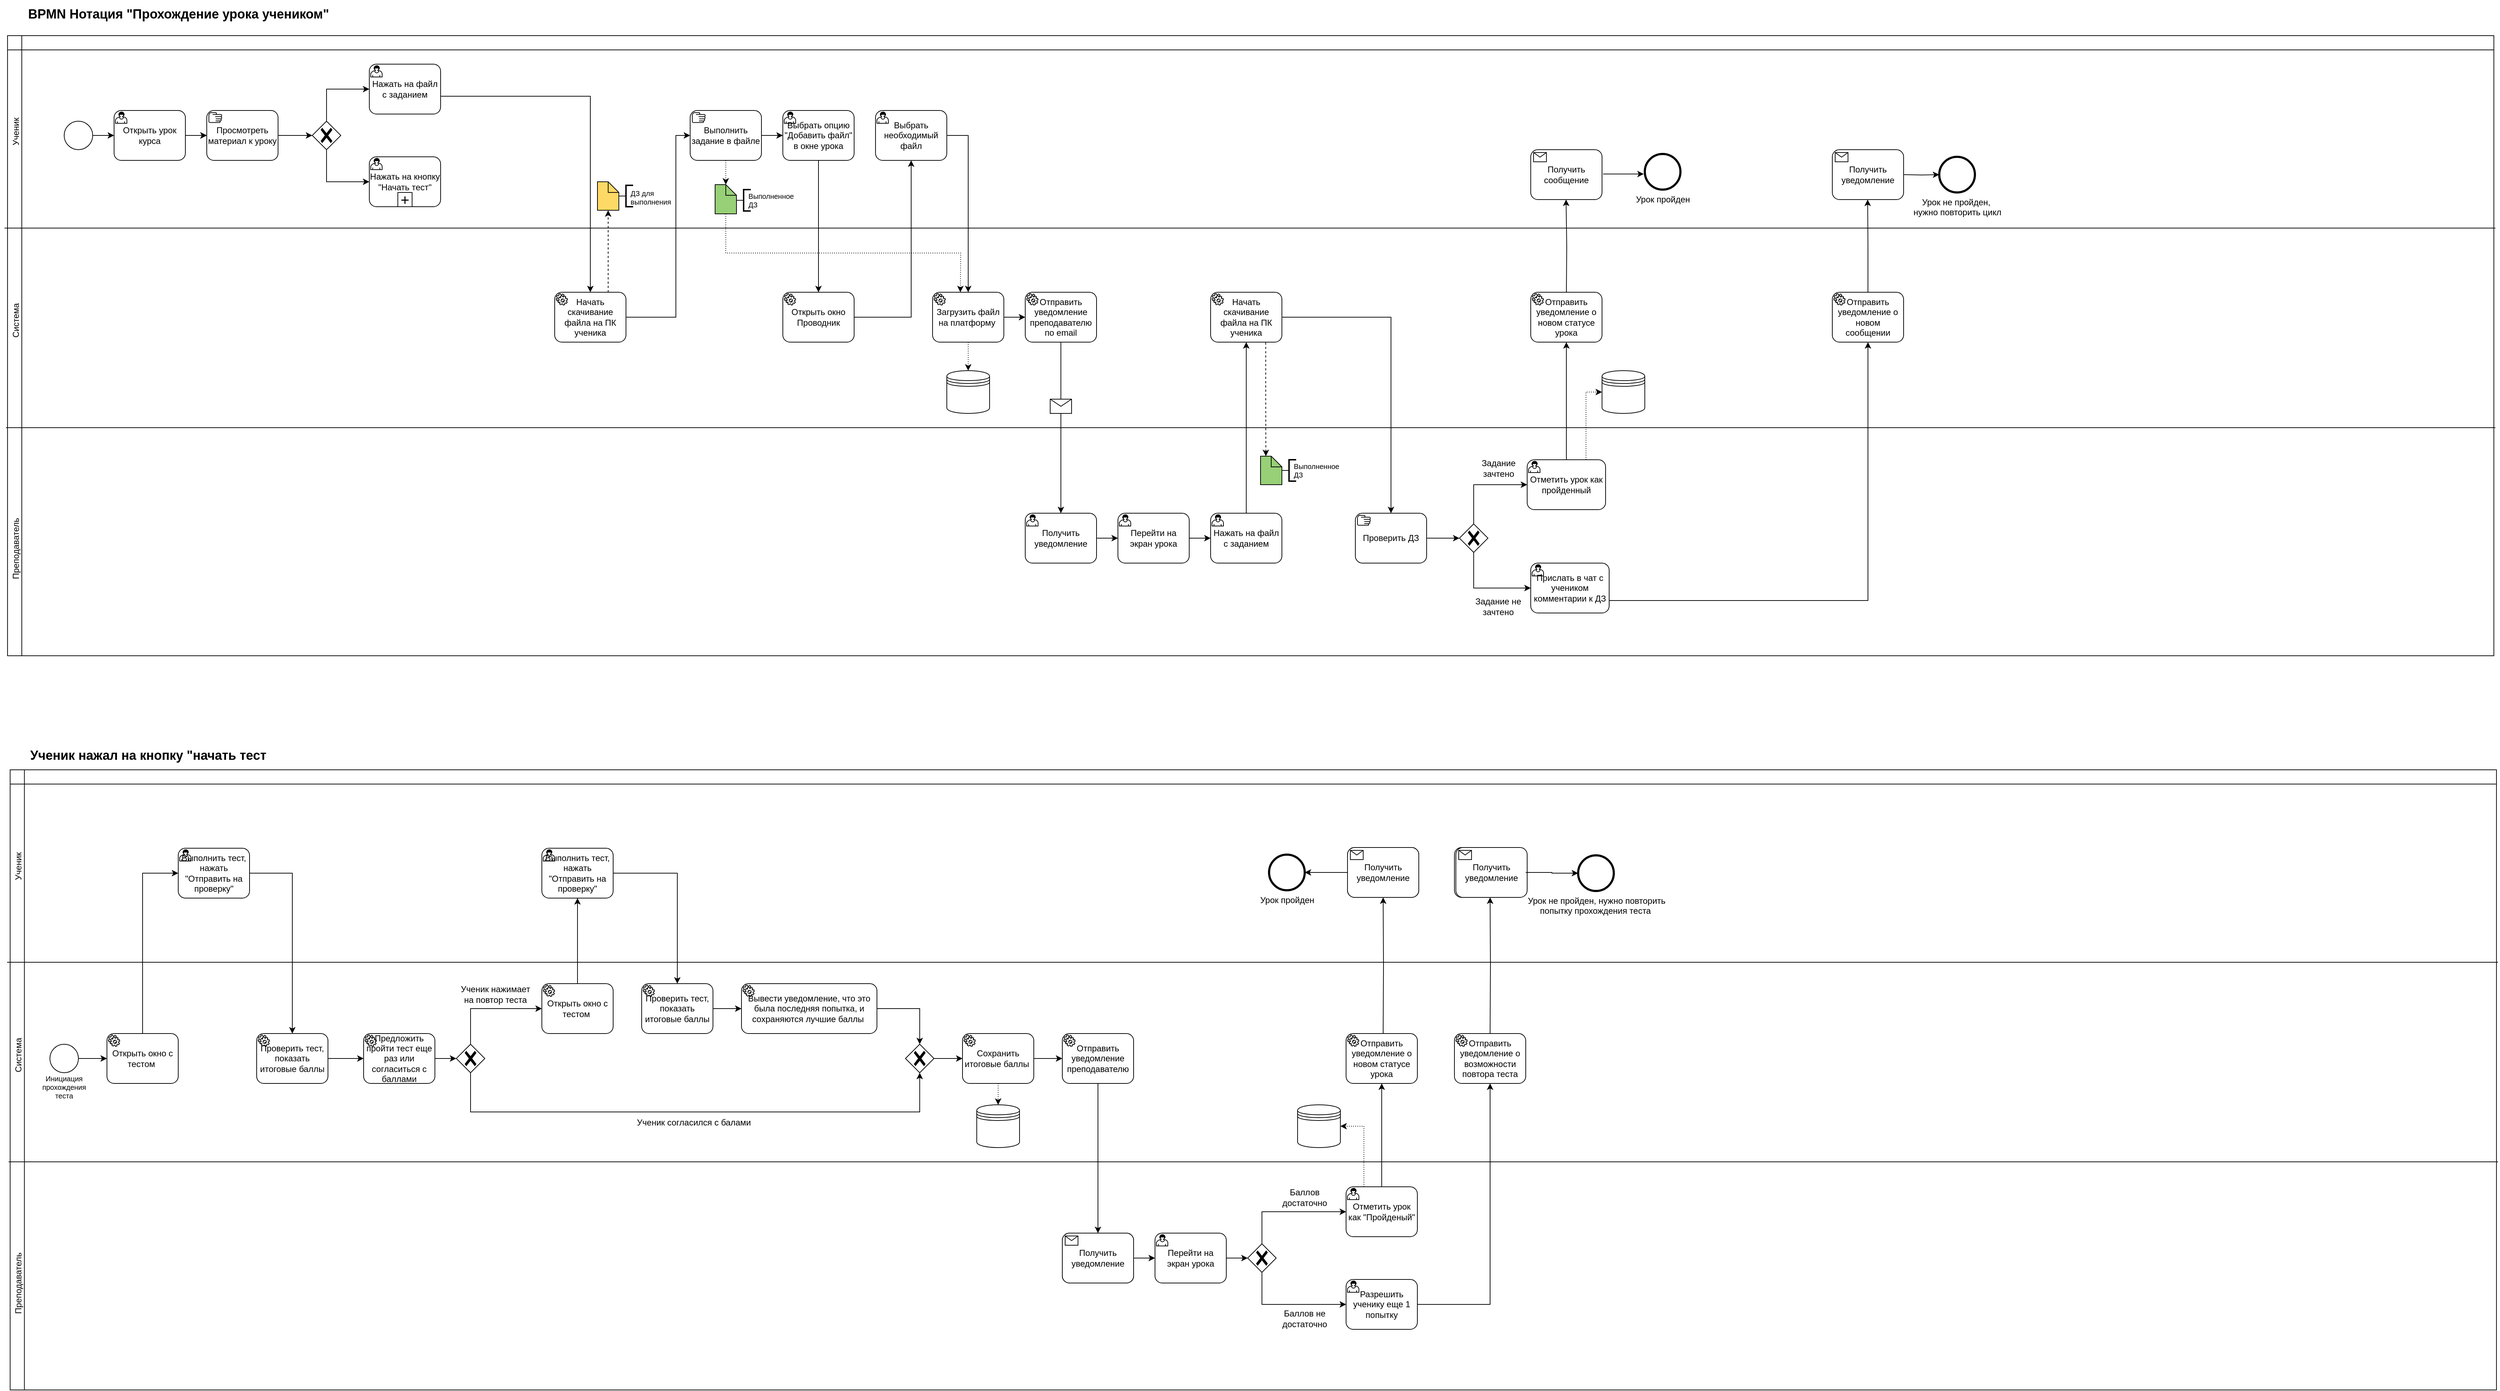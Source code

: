 <mxfile version="24.9.3">
  <diagram name="Page-1" id="2a216829-ef6e-dabb-86c1-c78162f3ba2b">
    <mxGraphModel dx="5420" dy="1883" grid="1" gridSize="10" guides="1" tooltips="1" connect="1" arrows="1" fold="1" page="1" pageScale="1" pageWidth="1920" pageHeight="1200" background="none" math="0" shadow="0">
      <root>
        <mxCell id="0" />
        <mxCell id="1" parent="0" />
        <mxCell id="0TXziBT0qv74xzK5-7dz-12" value="" style="group;movable=0;resizable=0;rotatable=0;deletable=0;editable=0;locked=1;connectable=0;" parent="1" vertex="1" connectable="0">
          <mxGeometry x="-360" y="250" width="3500" height="870" as="geometry" />
        </mxCell>
        <mxCell id="0TXziBT0qv74xzK5-7dz-6" value="" style="group;movable=0;resizable=0;rotatable=0;deletable=0;editable=0;locked=1;connectable=0;" parent="0TXziBT0qv74xzK5-7dz-12" vertex="1" connectable="0">
          <mxGeometry x="6.341" width="3493.659" height="870" as="geometry" />
        </mxCell>
        <mxCell id="0TXziBT0qv74xzK5-7dz-1" value="" style="shape=internalStorage;whiteSpace=wrap;html=1;backgroundOutline=1;" parent="0TXziBT0qv74xzK5-7dz-6" vertex="1">
          <mxGeometry x="4.227" width="3487.319" height="870" as="geometry" />
        </mxCell>
        <mxCell id="0TXziBT0qv74xzK5-7dz-4" value="" style="endArrow=none;html=1;rounded=0;" parent="0TXziBT0qv74xzK5-7dz-6" edge="1">
          <mxGeometry width="50" height="50" relative="1" as="geometry">
            <mxPoint y="270" as="sourcePoint" />
            <mxPoint x="3493.659" y="270" as="targetPoint" />
          </mxGeometry>
        </mxCell>
        <mxCell id="0TXziBT0qv74xzK5-7dz-5" value="" style="endArrow=none;html=1;rounded=0;" parent="0TXziBT0qv74xzK5-7dz-6" edge="1">
          <mxGeometry width="50" height="50" relative="1" as="geometry">
            <mxPoint x="2.114" y="550" as="sourcePoint" />
            <mxPoint x="3493.659" y="550" as="targetPoint" />
          </mxGeometry>
        </mxCell>
        <mxCell id="0TXziBT0qv74xzK5-7dz-93" value="" style="group" parent="0TXziBT0qv74xzK5-7dz-6" vertex="1" connectable="0">
          <mxGeometry x="-1.558" y="80.005" width="34.676" height="694.71" as="geometry" />
        </mxCell>
        <mxCell id="0TXziBT0qv74xzK5-7dz-8" value="Ученик" style="text;strokeColor=none;align=center;fillColor=none;html=1;verticalAlign=middle;whiteSpace=wrap;rounded=0;rotation=-90;" parent="0TXziBT0qv74xzK5-7dz-93" vertex="1">
          <mxGeometry x="-46.068" y="39.855" width="126.812" height="30" as="geometry" />
        </mxCell>
        <mxCell id="0TXziBT0qv74xzK5-7dz-9" value="Система" style="text;strokeColor=none;align=center;fillColor=none;html=1;verticalAlign=middle;whiteSpace=wrap;rounded=0;rotation=-90;" parent="0TXziBT0qv74xzK5-7dz-93" vertex="1">
          <mxGeometry x="-46.068" y="304.855" width="126.812" height="30" as="geometry" />
        </mxCell>
        <mxCell id="0TXziBT0qv74xzK5-7dz-10" value="Преподаватель" style="text;strokeColor=none;align=center;fillColor=none;html=1;verticalAlign=middle;whiteSpace=wrap;rounded=0;rotation=-90;" parent="0TXziBT0qv74xzK5-7dz-93" vertex="1">
          <mxGeometry x="-46.068" y="624.855" width="126.812" height="30" as="geometry" />
        </mxCell>
        <mxCell id="0TXziBT0qv74xzK5-7dz-11" value="" style="group;movable=0;resizable=0;rotatable=0;deletable=0;editable=0;locked=1;connectable=0;" parent="1" vertex="1" connectable="0">
          <mxGeometry x="112" y="250" width="1656" height="870" as="geometry" />
        </mxCell>
        <mxCell id="0TXziBT0qv74xzK5-7dz-7" value="" style="points=[[0.145,0.145,0],[0.5,0,0],[0.855,0.145,0],[1,0.5,0],[0.855,0.855,0],[0.5,1,0],[0.145,0.855,0],[0,0.5,0]];shape=mxgraph.bpmn.event;html=1;verticalLabelPosition=bottom;labelBackgroundColor=#ffffff;verticalAlign=top;align=center;perimeter=ellipsePerimeter;outlineConnect=0;aspect=fixed;outline=standard;symbol=general;" parent="1" vertex="1">
          <mxGeometry x="-270" y="370" width="40" height="40" as="geometry" />
        </mxCell>
        <mxCell id="0TXziBT0qv74xzK5-7dz-13" value="Открыть урок курса" style="points=[[0.25,0,0],[0.5,0,0],[0.75,0,0],[1,0.25,0],[1,0.5,0],[1,0.75,0],[0.75,1,0],[0.5,1,0],[0.25,1,0],[0,0.75,0],[0,0.5,0],[0,0.25,0]];shape=mxgraph.bpmn.task;whiteSpace=wrap;rectStyle=rounded;size=10;html=1;container=1;expand=0;collapsible=0;taskMarker=user;" parent="1" vertex="1">
          <mxGeometry x="-200" y="355" width="100" height="70" as="geometry" />
        </mxCell>
        <mxCell id="0TXziBT0qv74xzK5-7dz-18" style="edgeStyle=orthogonalEdgeStyle;rounded=0;orthogonalLoop=1;jettySize=auto;html=1;exitX=1;exitY=0.5;exitDx=0;exitDy=0;exitPerimeter=0;" parent="1" source="0TXziBT0qv74xzK5-7dz-16" target="0TXziBT0qv74xzK5-7dz-17" edge="1">
          <mxGeometry relative="1" as="geometry">
            <Array as="points">
              <mxPoint x="468" y="335" />
            </Array>
          </mxGeometry>
        </mxCell>
        <mxCell id="0TXziBT0qv74xzK5-7dz-16" value="Нажать на файл с заданием" style="points=[[0.25,0,0],[0.5,0,0],[0.75,0,0],[1,0.25,0],[1,0.5,0],[1,0.75,0],[0.75,1,0],[0.5,1,0],[0.25,1,0],[0,0.75,0],[0,0.5,0],[0,0.25,0]];shape=mxgraph.bpmn.task;whiteSpace=wrap;rectStyle=rounded;size=10;html=1;container=1;expand=0;collapsible=0;taskMarker=user;" parent="1" vertex="1">
          <mxGeometry x="158" y="290" width="100" height="70" as="geometry" />
        </mxCell>
        <mxCell id="0TXziBT0qv74xzK5-7dz-17" value="Начать скачивание файла на ПК ученика" style="points=[[0.25,0,0],[0.5,0,0],[0.75,0,0],[1,0.25,0],[1,0.5,0],[1,0.75,0],[0.75,1,0],[0.5,1,0],[0.25,1,0],[0,0.75,0],[0,0.5,0],[0,0.25,0]];shape=mxgraph.bpmn.task;whiteSpace=wrap;rectStyle=rounded;size=10;html=1;container=1;expand=0;collapsible=0;taskMarker=service;" parent="1" vertex="1">
          <mxGeometry x="418" y="610" width="100" height="70" as="geometry" />
        </mxCell>
        <mxCell id="0TXziBT0qv74xzK5-7dz-22" value="" style="shape=mxgraph.bpmn.data;labelPosition=center;verticalLabelPosition=bottom;align=center;verticalAlign=top;size=15;html=1;fillColor=#FFD966;" parent="1" vertex="1">
          <mxGeometry x="478" y="455" width="30" height="40" as="geometry" />
        </mxCell>
        <mxCell id="0TXziBT0qv74xzK5-7dz-23" style="edgeStyle=orthogonalEdgeStyle;rounded=0;orthogonalLoop=1;jettySize=auto;html=1;exitX=0.75;exitY=0;exitDx=0;exitDy=0;exitPerimeter=0;entryX=0.5;entryY=1;entryDx=0;entryDy=0;entryPerimeter=0;dashed=1;" parent="1" source="0TXziBT0qv74xzK5-7dz-17" target="0TXziBT0qv74xzK5-7dz-22" edge="1">
          <mxGeometry relative="1" as="geometry" />
        </mxCell>
        <mxCell id="0TXziBT0qv74xzK5-7dz-25" value="&amp;nbsp; ДЗ для&amp;nbsp;&lt;br&gt;&amp;nbsp; выполнения" style="text;align=left;verticalAlign=middle;resizable=0;points=[];autosize=1;strokeColor=none;fillColor=none;spacing=1;html=1;spacingTop=0;fontSize=10;" parent="1" vertex="1">
          <mxGeometry x="518" y="462" width="80" height="30" as="geometry" />
        </mxCell>
        <mxCell id="0TXziBT0qv74xzK5-7dz-29" style="edgeStyle=orthogonalEdgeStyle;rounded=0;orthogonalLoop=1;jettySize=auto;html=1;exitX=0;exitY=0.5;exitDx=0;exitDy=0;exitPerimeter=0;endArrow=none;endFill=0;" parent="1" source="0TXziBT0qv74xzK5-7dz-28" edge="1">
          <mxGeometry relative="1" as="geometry">
            <mxPoint x="508" y="475" as="targetPoint" />
          </mxGeometry>
        </mxCell>
        <mxCell id="0TXziBT0qv74xzK5-7dz-28" value="" style="strokeWidth=2;html=1;shape=mxgraph.flowchart.annotation_1;align=left;pointerEvents=1;" parent="1" vertex="1">
          <mxGeometry x="518" y="460" width="10" height="30" as="geometry" />
        </mxCell>
        <mxCell id="0TXziBT0qv74xzK5-7dz-31" style="edgeStyle=orthogonalEdgeStyle;rounded=0;orthogonalLoop=1;jettySize=auto;html=1;exitX=1;exitY=0.5;exitDx=0;exitDy=0;exitPerimeter=0;entryX=0;entryY=0.5;entryDx=0;entryDy=0;entryPerimeter=0;" parent="1" source="0TXziBT0qv74xzK5-7dz-7" target="0TXziBT0qv74xzK5-7dz-13" edge="1">
          <mxGeometry relative="1" as="geometry" />
        </mxCell>
        <mxCell id="0TXziBT0qv74xzK5-7dz-32" style="edgeStyle=orthogonalEdgeStyle;rounded=0;orthogonalLoop=1;jettySize=auto;html=1;exitX=1;exitY=0.5;exitDx=0;exitDy=0;exitPerimeter=0;entryX=0;entryY=0.5;entryDx=0;entryDy=0;entryPerimeter=0;" parent="1" source="0TXziBT0qv74xzK5-7dz-13" edge="1">
          <mxGeometry relative="1" as="geometry">
            <mxPoint x="-70" y="390" as="targetPoint" />
          </mxGeometry>
        </mxCell>
        <mxCell id="0TXziBT0qv74xzK5-7dz-57" style="edgeStyle=orthogonalEdgeStyle;rounded=0;orthogonalLoop=1;jettySize=auto;html=1;exitX=0.5;exitY=1;exitDx=0;exitDy=0;exitPerimeter=0;dashed=1;dashPattern=1 2;" parent="1" source="0TXziBT0qv74xzK5-7dz-37" target="0TXziBT0qv74xzK5-7dz-56" edge="1">
          <mxGeometry relative="1" as="geometry" />
        </mxCell>
        <mxCell id="0TXziBT0qv74xzK5-7dz-37" value="Выполнить задание в файле" style="points=[[0.25,0,0],[0.5,0,0],[0.75,0,0],[1,0.25,0],[1,0.5,0],[1,0.75,0],[0.75,1,0],[0.5,1,0],[0.25,1,0],[0,0.75,0],[0,0.5,0],[0,0.25,0]];shape=mxgraph.bpmn.task;whiteSpace=wrap;rectStyle=rounded;size=10;html=1;container=1;expand=0;collapsible=0;taskMarker=manual;" parent="1" vertex="1">
          <mxGeometry x="608" y="355" width="100" height="70" as="geometry" />
        </mxCell>
        <mxCell id="0TXziBT0qv74xzK5-7dz-39" value="Просмотреть материал к уроку" style="points=[[0.25,0,0],[0.5,0,0],[0.75,0,0],[1,0.25,0],[1,0.5,0],[1,0.75,0],[0.75,1,0],[0.5,1,0],[0.25,1,0],[0,0.75,0],[0,0.5,0],[0,0.25,0]];shape=mxgraph.bpmn.task;whiteSpace=wrap;rectStyle=rounded;size=10;html=1;container=1;expand=0;collapsible=0;taskMarker=manual;" parent="1" vertex="1">
          <mxGeometry x="-70" y="355" width="100" height="70" as="geometry" />
        </mxCell>
        <mxCell id="0TXziBT0qv74xzK5-7dz-42" style="edgeStyle=orthogonalEdgeStyle;rounded=0;orthogonalLoop=1;jettySize=auto;html=1;exitX=1;exitY=0.5;exitDx=0;exitDy=0;exitPerimeter=0;entryX=0;entryY=0.5;entryDx=0;entryDy=0;entryPerimeter=0;" parent="1" source="0TXziBT0qv74xzK5-7dz-13" target="0TXziBT0qv74xzK5-7dz-39" edge="1">
          <mxGeometry relative="1" as="geometry" />
        </mxCell>
        <mxCell id="0TXziBT0qv74xzK5-7dz-44" value="Выбрать опцию &quot;Добавить файл&quot; в окне урока" style="points=[[0.25,0,0],[0.5,0,0],[0.75,0,0],[1,0.25,0],[1,0.5,0],[1,0.75,0],[0.75,1,0],[0.5,1,0],[0.25,1,0],[0,0.75,0],[0,0.5,0],[0,0.25,0]];shape=mxgraph.bpmn.task;whiteSpace=wrap;rectStyle=rounded;size=10;html=1;container=1;expand=0;collapsible=0;taskMarker=user;" parent="1" vertex="1">
          <mxGeometry x="738" y="355" width="100" height="70" as="geometry" />
        </mxCell>
        <mxCell id="0TXziBT0qv74xzK5-7dz-45" value="Открыть окно Проводник" style="points=[[0.25,0,0],[0.5,0,0],[0.75,0,0],[1,0.25,0],[1,0.5,0],[1,0.75,0],[0.75,1,0],[0.5,1,0],[0.25,1,0],[0,0.75,0],[0,0.5,0],[0,0.25,0]];shape=mxgraph.bpmn.task;whiteSpace=wrap;rectStyle=rounded;size=10;html=1;container=1;expand=0;collapsible=0;taskMarker=service;" parent="1" vertex="1">
          <mxGeometry x="738" y="610" width="100" height="70" as="geometry" />
        </mxCell>
        <mxCell id="0TXziBT0qv74xzK5-7dz-46" style="edgeStyle=orthogonalEdgeStyle;rounded=0;orthogonalLoop=1;jettySize=auto;html=1;exitX=1;exitY=0.5;exitDx=0;exitDy=0;exitPerimeter=0;entryX=0;entryY=0.5;entryDx=0;entryDy=0;entryPerimeter=0;" parent="1" source="0TXziBT0qv74xzK5-7dz-37" target="0TXziBT0qv74xzK5-7dz-44" edge="1">
          <mxGeometry relative="1" as="geometry" />
        </mxCell>
        <mxCell id="0TXziBT0qv74xzK5-7dz-47" style="edgeStyle=orthogonalEdgeStyle;rounded=0;orthogonalLoop=1;jettySize=auto;html=1;exitX=0.5;exitY=1;exitDx=0;exitDy=0;exitPerimeter=0;entryX=0.5;entryY=0;entryDx=0;entryDy=0;entryPerimeter=0;" parent="1" source="0TXziBT0qv74xzK5-7dz-44" target="0TXziBT0qv74xzK5-7dz-45" edge="1">
          <mxGeometry relative="1" as="geometry" />
        </mxCell>
        <mxCell id="0TXziBT0qv74xzK5-7dz-48" value="Выбрать необходимый файл" style="points=[[0.25,0,0],[0.5,0,0],[0.75,0,0],[1,0.25,0],[1,0.5,0],[1,0.75,0],[0.75,1,0],[0.5,1,0],[0.25,1,0],[0,0.75,0],[0,0.5,0],[0,0.25,0]];shape=mxgraph.bpmn.task;whiteSpace=wrap;rectStyle=rounded;size=10;html=1;container=1;expand=0;collapsible=0;taskMarker=user;" parent="1" vertex="1">
          <mxGeometry x="868" y="355" width="100" height="70" as="geometry" />
        </mxCell>
        <mxCell id="0TXziBT0qv74xzK5-7dz-49" style="edgeStyle=orthogonalEdgeStyle;rounded=0;orthogonalLoop=1;jettySize=auto;html=1;exitX=1;exitY=0.5;exitDx=0;exitDy=0;exitPerimeter=0;entryX=0.5;entryY=1;entryDx=0;entryDy=0;entryPerimeter=0;" parent="1" source="0TXziBT0qv74xzK5-7dz-45" target="0TXziBT0qv74xzK5-7dz-48" edge="1">
          <mxGeometry relative="1" as="geometry" />
        </mxCell>
        <mxCell id="0TXziBT0qv74xzK5-7dz-65" style="edgeStyle=orthogonalEdgeStyle;rounded=0;orthogonalLoop=1;jettySize=auto;html=1;exitX=0.5;exitY=1;exitDx=0;exitDy=0;exitPerimeter=0;entryX=0.5;entryY=0;entryDx=0;entryDy=0;dashed=1;dashPattern=1 2;" parent="1" source="0TXziBT0qv74xzK5-7dz-50" target="0TXziBT0qv74xzK5-7dz-55" edge="1">
          <mxGeometry relative="1" as="geometry" />
        </mxCell>
        <mxCell id="0TXziBT0qv74xzK5-7dz-50" value="Загрузить файл на платформу&amp;nbsp;" style="points=[[0.25,0,0],[0.5,0,0],[0.75,0,0],[1,0.25,0],[1,0.5,0],[1,0.75,0],[0.75,1,0],[0.5,1,0],[0.25,1,0],[0,0.75,0],[0,0.5,0],[0,0.25,0]];shape=mxgraph.bpmn.task;whiteSpace=wrap;rectStyle=rounded;size=10;html=1;container=1;expand=0;collapsible=0;taskMarker=service;" parent="1" vertex="1">
          <mxGeometry x="948" y="610" width="100" height="70" as="geometry" />
        </mxCell>
        <mxCell id="0TXziBT0qv74xzK5-7dz-51" style="edgeStyle=orthogonalEdgeStyle;rounded=0;orthogonalLoop=1;jettySize=auto;html=1;exitX=1;exitY=0.5;exitDx=0;exitDy=0;exitPerimeter=0;entryX=0.5;entryY=0;entryDx=0;entryDy=0;entryPerimeter=0;" parent="1" source="0TXziBT0qv74xzK5-7dz-48" target="0TXziBT0qv74xzK5-7dz-50" edge="1">
          <mxGeometry relative="1" as="geometry" />
        </mxCell>
        <mxCell id="0TXziBT0qv74xzK5-7dz-52" value="Отправить уведомление преподавателю по email" style="points=[[0.25,0,0],[0.5,0,0],[0.75,0,0],[1,0.25,0],[1,0.5,0],[1,0.75,0],[0.75,1,0],[0.5,1,0],[0.25,1,0],[0,0.75,0],[0,0.5,0],[0,0.25,0]];shape=mxgraph.bpmn.task;whiteSpace=wrap;rectStyle=rounded;size=10;html=1;container=1;expand=0;collapsible=0;taskMarker=service;" parent="1" vertex="1">
          <mxGeometry x="1078" y="610" width="100" height="70" as="geometry" />
        </mxCell>
        <mxCell id="0TXziBT0qv74xzK5-7dz-53" style="edgeStyle=orthogonalEdgeStyle;rounded=0;orthogonalLoop=1;jettySize=auto;html=1;exitX=1;exitY=0.5;exitDx=0;exitDy=0;exitPerimeter=0;entryX=0;entryY=0.5;entryDx=0;entryDy=0;entryPerimeter=0;" parent="1" source="0TXziBT0qv74xzK5-7dz-50" target="0TXziBT0qv74xzK5-7dz-52" edge="1">
          <mxGeometry relative="1" as="geometry" />
        </mxCell>
        <mxCell id="0TXziBT0qv74xzK5-7dz-55" value="" style="shape=datastore;html=1;labelPosition=center;verticalLabelPosition=bottom;align=center;verticalAlign=top;" parent="1" vertex="1">
          <mxGeometry x="968" y="720" width="60" height="60" as="geometry" />
        </mxCell>
        <mxCell id="0TXziBT0qv74xzK5-7dz-56" value="" style="shape=mxgraph.bpmn.data;labelPosition=center;verticalLabelPosition=bottom;align=center;verticalAlign=top;size=15;html=1;fillColor=#97D077;" parent="1" vertex="1">
          <mxGeometry x="643" y="459" width="30" height="41" as="geometry" />
        </mxCell>
        <mxCell id="0TXziBT0qv74xzK5-7dz-60" value="&lt;font&gt;&amp;nbsp;Выполненное&lt;/font&gt;&lt;div&gt;&lt;font&gt;&amp;nbsp;ДЗ&lt;/font&gt;&lt;/div&gt;" style="text;html=1;align=left;verticalAlign=middle;resizable=0;points=[];autosize=1;strokeColor=none;fillColor=none;spacing=1;fontSize=10;" parent="1" vertex="1">
          <mxGeometry x="686" y="461" width="90" height="40" as="geometry" />
        </mxCell>
        <mxCell id="0TXziBT0qv74xzK5-7dz-61" style="edgeStyle=orthogonalEdgeStyle;rounded=0;orthogonalLoop=1;jettySize=auto;html=1;exitX=0;exitY=0.5;exitDx=0;exitDy=0;exitPerimeter=0;endArrow=none;endFill=0;" parent="1" source="0TXziBT0qv74xzK5-7dz-62" edge="1">
          <mxGeometry relative="1" as="geometry">
            <mxPoint x="673" y="481" as="targetPoint" />
          </mxGeometry>
        </mxCell>
        <mxCell id="0TXziBT0qv74xzK5-7dz-62" value="" style="strokeWidth=2;html=1;shape=mxgraph.flowchart.annotation_1;align=left;pointerEvents=1;" parent="1" vertex="1">
          <mxGeometry x="683" y="466" width="10" height="30" as="geometry" />
        </mxCell>
        <mxCell id="0TXziBT0qv74xzK5-7dz-64" style="edgeStyle=orthogonalEdgeStyle;rounded=0;orthogonalLoop=1;jettySize=auto;html=1;exitX=0.5;exitY=1;exitDx=0;exitDy=0;exitPerimeter=0;dashed=1;dashPattern=1 2;" parent="1" source="0TXziBT0qv74xzK5-7dz-56" edge="1">
          <mxGeometry relative="1" as="geometry">
            <mxPoint x="987" y="610" as="targetPoint" />
          </mxGeometry>
        </mxCell>
        <mxCell id="0TXziBT0qv74xzK5-7dz-66" style="edgeStyle=orthogonalEdgeStyle;rounded=0;orthogonalLoop=1;jettySize=auto;html=1;exitX=1;exitY=0.5;exitDx=0;exitDy=0;exitPerimeter=0;entryX=0;entryY=0.5;entryDx=0;entryDy=0;entryPerimeter=0;" parent="1" source="0TXziBT0qv74xzK5-7dz-17" target="0TXziBT0qv74xzK5-7dz-37" edge="1">
          <mxGeometry relative="1" as="geometry">
            <Array as="points">
              <mxPoint x="588" y="645" />
              <mxPoint x="588" y="390" />
            </Array>
          </mxGeometry>
        </mxCell>
        <mxCell id="0TXziBT0qv74xzK5-7dz-74" value="Получить уведомление" style="points=[[0.25,0,0],[0.5,0,0],[0.75,0,0],[1,0.25,0],[1,0.5,0],[1,0.75,0],[0.75,1,0],[0.5,1,0],[0.25,1,0],[0,0.75,0],[0,0.5,0],[0,0.25,0]];shape=mxgraph.bpmn.task;whiteSpace=wrap;rectStyle=rounded;size=10;html=1;container=1;expand=0;collapsible=0;taskMarker=user;" parent="1" vertex="1">
          <mxGeometry x="1078" y="920" width="100" height="70" as="geometry" />
        </mxCell>
        <mxCell id="0TXziBT0qv74xzK5-7dz-75" value="Перейти на экран урока" style="points=[[0.25,0,0],[0.5,0,0],[0.75,0,0],[1,0.25,0],[1,0.5,0],[1,0.75,0],[0.75,1,0],[0.5,1,0],[0.25,1,0],[0,0.75,0],[0,0.5,0],[0,0.25,0]];shape=mxgraph.bpmn.task;whiteSpace=wrap;rectStyle=rounded;size=10;html=1;container=1;expand=0;collapsible=0;taskMarker=user;" parent="1" vertex="1">
          <mxGeometry x="1208" y="920" width="100" height="70" as="geometry" />
        </mxCell>
        <mxCell id="0TXziBT0qv74xzK5-7dz-76" style="edgeStyle=orthogonalEdgeStyle;rounded=0;orthogonalLoop=1;jettySize=auto;html=1;exitX=0.5;exitY=1;exitDx=0;exitDy=0;exitPerimeter=0;entryX=0.5;entryY=0;entryDx=0;entryDy=0;entryPerimeter=0;" parent="1" source="0TXziBT0qv74xzK5-7dz-52" target="0TXziBT0qv74xzK5-7dz-74" edge="1">
          <mxGeometry relative="1" as="geometry">
            <mxPoint x="1128" y="800" as="sourcePoint" />
          </mxGeometry>
        </mxCell>
        <mxCell id="0TXziBT0qv74xzK5-7dz-83" value="Нажать на файл с заданием" style="points=[[0.25,0,0],[0.5,0,0],[0.75,0,0],[1,0.25,0],[1,0.5,0],[1,0.75,0],[0.75,1,0],[0.5,1,0],[0.25,1,0],[0,0.75,0],[0,0.5,0],[0,0.25,0]];shape=mxgraph.bpmn.task;whiteSpace=wrap;rectStyle=rounded;size=10;html=1;container=1;expand=0;collapsible=0;taskMarker=user;" parent="1" vertex="1">
          <mxGeometry x="1338" y="920" width="100" height="70" as="geometry" />
        </mxCell>
        <mxCell id="0TXziBT0qv74xzK5-7dz-84" value="Начать скачивание файла на ПК ученика" style="points=[[0.25,0,0],[0.5,0,0],[0.75,0,0],[1,0.25,0],[1,0.5,0],[1,0.75,0],[0.75,1,0],[0.5,1,0],[0.25,1,0],[0,0.75,0],[0,0.5,0],[0,0.25,0]];shape=mxgraph.bpmn.task;whiteSpace=wrap;rectStyle=rounded;size=10;html=1;container=1;expand=0;collapsible=0;taskMarker=service;" parent="1" vertex="1">
          <mxGeometry x="1338" y="610" width="100" height="70" as="geometry" />
        </mxCell>
        <mxCell id="0TXziBT0qv74xzK5-7dz-85" value="" style="shape=mxgraph.bpmn.data;labelPosition=center;verticalLabelPosition=bottom;align=center;verticalAlign=top;size=15;html=1;fillColor=#97D077;" parent="1" vertex="1">
          <mxGeometry x="1408" y="840" width="30" height="40" as="geometry" />
        </mxCell>
        <mxCell id="0TXziBT0qv74xzK5-7dz-86" style="edgeStyle=orthogonalEdgeStyle;rounded=0;orthogonalLoop=1;jettySize=auto;html=1;exitX=0.773;exitY=1.009;exitDx=0;exitDy=0;exitPerimeter=0;entryX=0;entryY=0;entryDx=7.5;entryDy=0;entryPerimeter=0;dashed=1;" parent="1" source="0TXziBT0qv74xzK5-7dz-84" target="0TXziBT0qv74xzK5-7dz-85" edge="1">
          <mxGeometry relative="1" as="geometry">
            <mxPoint x="1253" y="980" as="sourcePoint" />
          </mxGeometry>
        </mxCell>
        <mxCell id="0TXziBT0qv74xzK5-7dz-88" style="edgeStyle=orthogonalEdgeStyle;rounded=0;orthogonalLoop=1;jettySize=auto;html=1;exitX=0;exitY=0.5;exitDx=0;exitDy=0;exitPerimeter=0;endArrow=none;endFill=0;" parent="1" source="0TXziBT0qv74xzK5-7dz-89" edge="1">
          <mxGeometry relative="1" as="geometry">
            <mxPoint x="1438" y="860" as="targetPoint" />
          </mxGeometry>
        </mxCell>
        <mxCell id="0TXziBT0qv74xzK5-7dz-89" value="" style="strokeWidth=2;html=1;shape=mxgraph.flowchart.annotation_1;align=left;pointerEvents=1;" parent="1" vertex="1">
          <mxGeometry x="1448" y="845" width="10" height="30" as="geometry" />
        </mxCell>
        <mxCell id="0TXziBT0qv74xzK5-7dz-90" style="edgeStyle=orthogonalEdgeStyle;rounded=0;orthogonalLoop=1;jettySize=auto;html=1;exitX=1;exitY=0.5;exitDx=0;exitDy=0;exitPerimeter=0;entryX=0;entryY=0.5;entryDx=0;entryDy=0;entryPerimeter=0;" parent="1" source="0TXziBT0qv74xzK5-7dz-74" target="0TXziBT0qv74xzK5-7dz-75" edge="1">
          <mxGeometry relative="1" as="geometry" />
        </mxCell>
        <mxCell id="0TXziBT0qv74xzK5-7dz-91" style="edgeStyle=orthogonalEdgeStyle;rounded=0;orthogonalLoop=1;jettySize=auto;html=1;exitX=1;exitY=0.5;exitDx=0;exitDy=0;exitPerimeter=0;entryX=0;entryY=0.5;entryDx=0;entryDy=0;entryPerimeter=0;" parent="1" source="0TXziBT0qv74xzK5-7dz-75" target="0TXziBT0qv74xzK5-7dz-83" edge="1">
          <mxGeometry relative="1" as="geometry" />
        </mxCell>
        <mxCell id="0TXziBT0qv74xzK5-7dz-92" style="edgeStyle=orthogonalEdgeStyle;rounded=0;orthogonalLoop=1;jettySize=auto;html=1;exitX=0.5;exitY=0;exitDx=0;exitDy=0;exitPerimeter=0;entryX=0.5;entryY=1;entryDx=0;entryDy=0;entryPerimeter=0;" parent="1" source="0TXziBT0qv74xzK5-7dz-83" target="0TXziBT0qv74xzK5-7dz-84" edge="1">
          <mxGeometry relative="1" as="geometry" />
        </mxCell>
        <mxCell id="0TXziBT0qv74xzK5-7dz-94" value="&lt;font&gt;&amp;nbsp;Выполненное&lt;/font&gt;&lt;div&gt;&lt;font&gt;&amp;nbsp;ДЗ&lt;/font&gt;&lt;/div&gt;" style="text;html=1;align=left;verticalAlign=middle;resizable=0;points=[];autosize=1;strokeColor=none;fillColor=none;spacing=1;fontSize=10;" parent="1" vertex="1">
          <mxGeometry x="1451" y="840" width="90" height="40" as="geometry" />
        </mxCell>
        <mxCell id="elNdmQCNcE5ShyrzMvyn-15" value="" style="edgeStyle=orthogonalEdgeStyle;rounded=0;orthogonalLoop=1;jettySize=auto;html=1;exitX=1;exitY=0.75;exitDx=0;exitDy=0;exitPerimeter=0;entryX=0.5;entryY=1;entryDx=0;entryDy=0;entryPerimeter=0;" parent="1" source="fekRPHt_hgVmX_1bzjKm-5" target="fekRPHt_hgVmX_1bzjKm-9" edge="1">
          <mxGeometry relative="1" as="geometry">
            <mxPoint x="2329" y="930.0" as="sourcePoint" />
            <mxPoint x="2329" y="690" as="targetPoint" />
            <Array as="points">
              <mxPoint x="2260" y="1043" />
            </Array>
          </mxGeometry>
        </mxCell>
        <mxCell id="fekRPHt_hgVmX_1bzjKm-5" value="Прислать в чат с учеником комментарии к ДЗ" style="points=[[0.25,0,0],[0.5,0,0],[0.75,0,0],[1,0.25,0],[1,0.5,0],[1,0.75,0],[0.75,1,0],[0.5,1,0],[0.25,1,0],[0,0.75,0],[0,0.5,0],[0,0.25,0]];shape=mxgraph.bpmn.task;whiteSpace=wrap;rectStyle=rounded;size=10;html=1;container=1;expand=0;collapsible=0;taskMarker=user;" parent="1" vertex="1">
          <mxGeometry x="1787" y="990" width="110" height="70" as="geometry" />
        </mxCell>
        <mxCell id="fekRPHt_hgVmX_1bzjKm-6" value="Проверить ДЗ" style="points=[[0.25,0,0],[0.5,0,0],[0.75,0,0],[1,0.25,0],[1,0.5,0],[1,0.75,0],[0.75,1,0],[0.5,1,0],[0.25,1,0],[0,0.75,0],[0,0.5,0],[0,0.25,0]];shape=mxgraph.bpmn.task;whiteSpace=wrap;rectStyle=rounded;size=10;html=1;container=1;expand=0;collapsible=0;taskMarker=manual;" parent="1" vertex="1">
          <mxGeometry x="1541" y="920" width="100" height="70" as="geometry" />
        </mxCell>
        <mxCell id="fekRPHt_hgVmX_1bzjKm-7" style="edgeStyle=orthogonalEdgeStyle;rounded=0;orthogonalLoop=1;jettySize=auto;html=1;exitX=1;exitY=0.5;exitDx=0;exitDy=0;exitPerimeter=0;entryX=0.5;entryY=0;entryDx=0;entryDy=0;entryPerimeter=0;" parent="1" source="0TXziBT0qv74xzK5-7dz-84" target="fekRPHt_hgVmX_1bzjKm-6" edge="1">
          <mxGeometry relative="1" as="geometry" />
        </mxCell>
        <mxCell id="fekRPHt_hgVmX_1bzjKm-9" value="Отправить уведомление о новом сообщении" style="points=[[0.25,0,0],[0.5,0,0],[0.75,0,0],[1,0.25,0],[1,0.5,0],[1,0.75,0],[0.75,1,0],[0.5,1,0],[0.25,1,0],[0,0.75,0],[0,0.5,0],[0,0.25,0]];shape=mxgraph.bpmn.task;whiteSpace=wrap;rectStyle=rounded;size=10;html=1;container=1;expand=0;collapsible=0;taskMarker=service;" parent="1" vertex="1">
          <mxGeometry x="2210" y="610" width="100" height="70" as="geometry" />
        </mxCell>
        <mxCell id="elNdmQCNcE5ShyrzMvyn-148" style="edgeStyle=orthogonalEdgeStyle;rounded=0;orthogonalLoop=1;jettySize=auto;html=1;exitX=0.75;exitY=0;exitDx=0;exitDy=0;exitPerimeter=0;entryX=0;entryY=0.5;entryDx=0;entryDy=0;dashed=1;dashPattern=1 2;" parent="1" source="fekRPHt_hgVmX_1bzjKm-17" target="elNdmQCNcE5ShyrzMvyn-147" edge="1">
          <mxGeometry relative="1" as="geometry" />
        </mxCell>
        <mxCell id="fekRPHt_hgVmX_1bzjKm-17" value="Отметить урок как пройденный" style="points=[[0.25,0,0],[0.5,0,0],[0.75,0,0],[1,0.25,0],[1,0.5,0],[1,0.75,0],[0.75,1,0],[0.5,1,0],[0.25,1,0],[0,0.75,0],[0,0.5,0],[0,0.25,0]];shape=mxgraph.bpmn.task;whiteSpace=wrap;rectStyle=rounded;size=10;html=1;container=1;expand=0;collapsible=0;taskMarker=user;" parent="1" vertex="1">
          <mxGeometry x="1782" y="845" width="110" height="70" as="geometry" />
        </mxCell>
        <mxCell id="fekRPHt_hgVmX_1bzjKm-21" value="" style="points=[[0.25,0.25,0],[0.5,0,0],[0.75,0.25,0],[1,0.5,0],[0.75,0.75,0],[0.5,1,0],[0.25,0.75,0],[0,0.5,0]];shape=mxgraph.bpmn.gateway2;html=1;verticalLabelPosition=bottom;labelBackgroundColor=#ffffff;verticalAlign=top;align=center;perimeter=rhombusPerimeter;outlineConnect=0;outline=none;symbol=none;gwType=exclusive;" parent="1" vertex="1">
          <mxGeometry x="1687" y="935" width="40" height="40" as="geometry" />
        </mxCell>
        <mxCell id="fekRPHt_hgVmX_1bzjKm-24" style="edgeStyle=orthogonalEdgeStyle;rounded=0;orthogonalLoop=1;jettySize=auto;html=1;exitX=0.5;exitY=0;exitDx=0;exitDy=0;exitPerimeter=0;entryX=0;entryY=0.5;entryDx=0;entryDy=0;entryPerimeter=0;" parent="1" source="fekRPHt_hgVmX_1bzjKm-21" target="fekRPHt_hgVmX_1bzjKm-17" edge="1">
          <mxGeometry relative="1" as="geometry" />
        </mxCell>
        <mxCell id="fekRPHt_hgVmX_1bzjKm-26" value="Задание зачтено" style="text;strokeColor=none;align=center;fillColor=none;html=1;verticalAlign=middle;whiteSpace=wrap;rounded=0;" parent="1" vertex="1">
          <mxGeometry x="1711.5" y="842" width="60" height="30" as="geometry" />
        </mxCell>
        <mxCell id="fekRPHt_hgVmX_1bzjKm-28" value="Задание не зачтено" style="text;strokeColor=none;align=center;fillColor=none;html=1;verticalAlign=middle;whiteSpace=wrap;rounded=0;" parent="1" vertex="1">
          <mxGeometry x="1701" y="1036" width="81" height="30" as="geometry" />
        </mxCell>
        <mxCell id="elNdmQCNcE5ShyrzMvyn-2" value="" style="edgeStyle=orthogonalEdgeStyle;rounded=0;orthogonalLoop=1;jettySize=auto;html=1;entryX=0.5;entryY=1;entryDx=0;entryDy=0;entryPerimeter=0;exitX=0.5;exitY=0;exitDx=0;exitDy=0;exitPerimeter=0;" parent="1" edge="1">
          <mxGeometry relative="1" as="geometry">
            <mxPoint x="1836.55" y="480" as="targetPoint" />
            <mxPoint x="1837" y="610" as="sourcePoint" />
          </mxGeometry>
        </mxCell>
        <mxCell id="elNdmQCNcE5ShyrzMvyn-5" style="edgeStyle=orthogonalEdgeStyle;rounded=0;orthogonalLoop=1;jettySize=auto;html=1;exitX=1;exitY=0.5;exitDx=0;exitDy=0;exitPerimeter=0;entryX=0;entryY=0.5;entryDx=0;entryDy=0;entryPerimeter=0;" parent="1" source="fekRPHt_hgVmX_1bzjKm-6" target="fekRPHt_hgVmX_1bzjKm-21" edge="1">
          <mxGeometry relative="1" as="geometry" />
        </mxCell>
        <mxCell id="elNdmQCNcE5ShyrzMvyn-11" style="edgeStyle=orthogonalEdgeStyle;rounded=0;orthogonalLoop=1;jettySize=auto;html=1;exitX=0.5;exitY=0;exitDx=0;exitDy=0;exitPerimeter=0;entryX=0.5;entryY=1;entryDx=0;entryDy=0;entryPerimeter=0;" parent="1" source="fekRPHt_hgVmX_1bzjKm-17" target="elNdmQCNcE5ShyrzMvyn-21" edge="1">
          <mxGeometry relative="1" as="geometry" />
        </mxCell>
        <mxCell id="elNdmQCNcE5ShyrzMvyn-17" value="" style="edgeStyle=orthogonalEdgeStyle;rounded=0;orthogonalLoop=1;jettySize=auto;html=1;entryX=0.5;entryY=1;entryDx=0;entryDy=0;entryPerimeter=0;exitX=0.5;exitY=0;exitDx=0;exitDy=0;exitPerimeter=0;" parent="1" source="fekRPHt_hgVmX_1bzjKm-9" edge="1">
          <mxGeometry relative="1" as="geometry">
            <mxPoint x="2259.55" y="480" as="targetPoint" />
            <mxPoint x="2260" y="600" as="sourcePoint" />
          </mxGeometry>
        </mxCell>
        <mxCell id="elNdmQCNcE5ShyrzMvyn-21" value="Отправить уведомление о новом статусе урока" style="points=[[0.25,0,0],[0.5,0,0],[0.75,0,0],[1,0.25,0],[1,0.5,0],[1,0.75,0],[0.75,1,0],[0.5,1,0],[0.25,1,0],[0,0.75,0],[0,0.5,0],[0,0.25,0]];shape=mxgraph.bpmn.task;whiteSpace=wrap;rectStyle=rounded;size=10;html=1;container=1;expand=0;collapsible=0;taskMarker=service;" parent="1" vertex="1">
          <mxGeometry x="1787" y="610" width="100" height="70" as="geometry" />
        </mxCell>
        <mxCell id="elNdmQCNcE5ShyrzMvyn-24" style="edgeStyle=orthogonalEdgeStyle;rounded=0;orthogonalLoop=1;jettySize=auto;html=1;exitX=1;exitY=0.5;exitDx=0;exitDy=0;exitPerimeter=0;entryX=0;entryY=0.5;entryDx=0;entryDy=0;entryPerimeter=0;" parent="1" edge="1">
          <mxGeometry relative="1" as="geometry">
            <mxPoint x="1945.5" y="444.17" as="targetPoint" />
            <mxPoint x="1888.5" y="444.17" as="sourcePoint" />
          </mxGeometry>
        </mxCell>
        <mxCell id="elNdmQCNcE5ShyrzMvyn-28" value="Урок пройден" style="points=[[0.145,0.145,0],[0.5,0,0],[0.855,0.145,0],[1,0.5,0],[0.855,0.855,0],[0.5,1,0],[0.145,0.855,0],[0,0.5,0]];shape=mxgraph.bpmn.event;html=1;verticalLabelPosition=bottom;labelBackgroundColor=#ffffff;verticalAlign=top;align=center;perimeter=ellipsePerimeter;outlineConnect=0;aspect=fixed;outline=end;symbol=terminate2;" parent="1" vertex="1">
          <mxGeometry x="1947" y="416" width="50" height="50" as="geometry" />
        </mxCell>
        <mxCell id="elNdmQCNcE5ShyrzMvyn-32" style="edgeStyle=orthogonalEdgeStyle;rounded=0;orthogonalLoop=1;jettySize=auto;html=1;exitX=0.5;exitY=1;exitDx=0;exitDy=0;exitPerimeter=0;entryX=0;entryY=0.5;entryDx=0;entryDy=0;entryPerimeter=0;" parent="1" source="fekRPHt_hgVmX_1bzjKm-21" target="fekRPHt_hgVmX_1bzjKm-5" edge="1">
          <mxGeometry relative="1" as="geometry" />
        </mxCell>
        <mxCell id="elNdmQCNcE5ShyrzMvyn-34" value="Урок не пройден,&amp;nbsp;&lt;div&gt;нужно повторить цикл&lt;/div&gt;" style="points=[[0.145,0.145,0],[0.5,0,0],[0.855,0.145,0],[1,0.5,0],[0.855,0.855,0],[0.5,1,0],[0.145,0.855,0],[0,0.5,0]];shape=mxgraph.bpmn.event;html=1;verticalLabelPosition=bottom;labelBackgroundColor=#ffffff;verticalAlign=top;align=center;perimeter=ellipsePerimeter;outlineConnect=0;aspect=fixed;outline=end;symbol=terminate2;" parent="1" vertex="1">
          <mxGeometry x="2360" y="420" width="50" height="50" as="geometry" />
        </mxCell>
        <mxCell id="elNdmQCNcE5ShyrzMvyn-35" style="edgeStyle=orthogonalEdgeStyle;rounded=0;orthogonalLoop=1;jettySize=auto;html=1;exitX=1;exitY=0.5;exitDx=0;exitDy=0;exitPerimeter=0;entryX=0;entryY=0.5;entryDx=0;entryDy=0;entryPerimeter=0;" parent="1" target="elNdmQCNcE5ShyrzMvyn-34" edge="1">
          <mxGeometry relative="1" as="geometry">
            <mxPoint x="2310" y="445" as="sourcePoint" />
          </mxGeometry>
        </mxCell>
        <mxCell id="elNdmQCNcE5ShyrzMvyn-37" value="Нажать на кнопку &quot;Начать тест&quot;" style="points=[[0.25,0,0],[0.5,0,0],[0.75,0,0],[1,0.25,0],[1,0.5,0],[1,0.75,0],[0.75,1,0],[0.5,1,0],[0.25,1,0],[0,0.75,0],[0,0.5,0],[0,0.25,0]];shape=mxgraph.bpmn.task;whiteSpace=wrap;rectStyle=rounded;size=10;html=1;container=1;expand=0;collapsible=0;taskMarker=user;" parent="1" vertex="1">
          <mxGeometry x="158" y="420" width="100" height="70" as="geometry" />
        </mxCell>
        <mxCell id="elNdmQCNcE5ShyrzMvyn-49" value="+" style="whiteSpace=wrap;html=1;aspect=fixed;fontSize=21;" parent="elNdmQCNcE5ShyrzMvyn-37" vertex="1">
          <mxGeometry x="40" y="50" width="20" height="20" as="geometry" />
        </mxCell>
        <mxCell id="elNdmQCNcE5ShyrzMvyn-39" value="" style="points=[[0.25,0.25,0],[0.5,0,0],[0.75,0.25,0],[1,0.5,0],[0.75,0.75,0],[0.5,1,0],[0.25,0.75,0],[0,0.5,0]];shape=mxgraph.bpmn.gateway2;html=1;verticalLabelPosition=bottom;labelBackgroundColor=#ffffff;verticalAlign=top;align=center;perimeter=rhombusPerimeter;outlineConnect=0;outline=none;symbol=none;gwType=exclusive;" parent="1" vertex="1">
          <mxGeometry x="78" y="370" width="40" height="40" as="geometry" />
        </mxCell>
        <mxCell id="elNdmQCNcE5ShyrzMvyn-42" style="edgeStyle=orthogonalEdgeStyle;rounded=0;orthogonalLoop=1;jettySize=auto;html=1;exitX=1;exitY=0.5;exitDx=0;exitDy=0;exitPerimeter=0;entryX=0;entryY=0.5;entryDx=0;entryDy=0;entryPerimeter=0;" parent="1" source="0TXziBT0qv74xzK5-7dz-39" target="elNdmQCNcE5ShyrzMvyn-39" edge="1">
          <mxGeometry relative="1" as="geometry" />
        </mxCell>
        <mxCell id="elNdmQCNcE5ShyrzMvyn-43" style="edgeStyle=orthogonalEdgeStyle;rounded=0;orthogonalLoop=1;jettySize=auto;html=1;exitX=0.5;exitY=0;exitDx=0;exitDy=0;exitPerimeter=0;entryX=0;entryY=0.5;entryDx=0;entryDy=0;entryPerimeter=0;" parent="1" source="elNdmQCNcE5ShyrzMvyn-39" target="0TXziBT0qv74xzK5-7dz-16" edge="1">
          <mxGeometry relative="1" as="geometry" />
        </mxCell>
        <mxCell id="elNdmQCNcE5ShyrzMvyn-44" style="edgeStyle=orthogonalEdgeStyle;rounded=0;orthogonalLoop=1;jettySize=auto;html=1;exitX=0.5;exitY=1;exitDx=0;exitDy=0;exitPerimeter=0;entryX=0;entryY=0.5;entryDx=0;entryDy=0;entryPerimeter=0;" parent="1" source="elNdmQCNcE5ShyrzMvyn-39" target="elNdmQCNcE5ShyrzMvyn-37" edge="1">
          <mxGeometry relative="1" as="geometry" />
        </mxCell>
        <mxCell id="elNdmQCNcE5ShyrzMvyn-51" value="" style="group;movable=0;resizable=0;rotatable=0;deletable=0;editable=0;locked=1;connectable=0;" parent="1" vertex="1" connectable="0">
          <mxGeometry x="-349.999" y="1280" width="3493.659" height="870" as="geometry" />
        </mxCell>
        <mxCell id="elNdmQCNcE5ShyrzMvyn-52" value="" style="shape=internalStorage;whiteSpace=wrap;html=1;backgroundOutline=1;" parent="elNdmQCNcE5ShyrzMvyn-51" vertex="1">
          <mxGeometry x="4.227" width="3487.319" height="870" as="geometry" />
        </mxCell>
        <mxCell id="elNdmQCNcE5ShyrzMvyn-53" value="" style="endArrow=none;html=1;rounded=0;" parent="elNdmQCNcE5ShyrzMvyn-51" edge="1">
          <mxGeometry width="50" height="50" relative="1" as="geometry">
            <mxPoint y="270" as="sourcePoint" />
            <mxPoint x="3493.659" y="270" as="targetPoint" />
          </mxGeometry>
        </mxCell>
        <mxCell id="elNdmQCNcE5ShyrzMvyn-54" value="" style="endArrow=none;html=1;rounded=0;" parent="elNdmQCNcE5ShyrzMvyn-51" edge="1">
          <mxGeometry width="50" height="50" relative="1" as="geometry">
            <mxPoint x="2.114" y="550" as="sourcePoint" />
            <mxPoint x="3493.659" y="550" as="targetPoint" />
          </mxGeometry>
        </mxCell>
        <mxCell id="elNdmQCNcE5ShyrzMvyn-55" value="" style="group" parent="elNdmQCNcE5ShyrzMvyn-51" vertex="1" connectable="0">
          <mxGeometry x="-1.558" y="80.005" width="34.676" height="694.71" as="geometry" />
        </mxCell>
        <mxCell id="elNdmQCNcE5ShyrzMvyn-56" value="Ученик" style="text;strokeColor=none;align=center;fillColor=none;html=1;verticalAlign=middle;whiteSpace=wrap;rounded=0;rotation=-90;" parent="elNdmQCNcE5ShyrzMvyn-55" vertex="1">
          <mxGeometry x="-46.068" y="39.855" width="126.812" height="30" as="geometry" />
        </mxCell>
        <mxCell id="elNdmQCNcE5ShyrzMvyn-57" value="Система" style="text;strokeColor=none;align=center;fillColor=none;html=1;verticalAlign=middle;whiteSpace=wrap;rounded=0;rotation=-90;" parent="elNdmQCNcE5ShyrzMvyn-55" vertex="1">
          <mxGeometry x="-46.068" y="304.855" width="126.812" height="30" as="geometry" />
        </mxCell>
        <mxCell id="elNdmQCNcE5ShyrzMvyn-58" value="Преподаватель" style="text;strokeColor=none;align=center;fillColor=none;html=1;verticalAlign=middle;whiteSpace=wrap;rounded=0;rotation=-90;" parent="elNdmQCNcE5ShyrzMvyn-55" vertex="1">
          <mxGeometry x="-46.068" y="624.855" width="126.812" height="30" as="geometry" />
        </mxCell>
        <mxCell id="elNdmQCNcE5ShyrzMvyn-66" style="edgeStyle=orthogonalEdgeStyle;rounded=0;orthogonalLoop=1;jettySize=auto;html=1;exitX=1;exitY=0.5;exitDx=0;exitDy=0;exitPerimeter=0;" parent="1" source="elNdmQCNcE5ShyrzMvyn-59" target="elNdmQCNcE5ShyrzMvyn-63" edge="1">
          <mxGeometry relative="1" as="geometry" />
        </mxCell>
        <mxCell id="elNdmQCNcE5ShyrzMvyn-59" value="Выполнить тест, нажать &quot;Отправить на проверку&quot;" style="points=[[0.25,0,0],[0.5,0,0],[0.75,0,0],[1,0.25,0],[1,0.5,0],[1,0.75,0],[0.75,1,0],[0.5,1,0],[0.25,1,0],[0,0.75,0],[0,0.5,0],[0,0.25,0]];shape=mxgraph.bpmn.task;whiteSpace=wrap;rectStyle=rounded;size=10;html=1;container=1;expand=0;collapsible=0;taskMarker=user;" parent="1" vertex="1">
          <mxGeometry x="-110" y="1390" width="100" height="70" as="geometry" />
        </mxCell>
        <mxCell id="elNdmQCNcE5ShyrzMvyn-61" value="Открыть окно с тестом&amp;nbsp;" style="points=[[0.25,0,0],[0.5,0,0],[0.75,0,0],[1,0.25,0],[1,0.5,0],[1,0.75,0],[0.75,1,0],[0.5,1,0],[0.25,1,0],[0,0.75,0],[0,0.5,0],[0,0.25,0]];shape=mxgraph.bpmn.task;whiteSpace=wrap;rectStyle=rounded;size=10;html=1;container=1;expand=0;collapsible=0;taskMarker=service;" parent="1" vertex="1">
          <mxGeometry x="-210" y="1650" width="100" height="70" as="geometry" />
        </mxCell>
        <mxCell id="elNdmQCNcE5ShyrzMvyn-63" value="Проверить тест, показать итоговые баллы" style="points=[[0.25,0,0],[0.5,0,0],[0.75,0,0],[1,0.25,0],[1,0.5,0],[1,0.75,0],[0.75,1,0],[0.5,1,0],[0.25,1,0],[0,0.75,0],[0,0.5,0],[0,0.25,0]];shape=mxgraph.bpmn.task;whiteSpace=wrap;rectStyle=rounded;size=10;html=1;container=1;expand=0;collapsible=0;taskMarker=service;" parent="1" vertex="1">
          <mxGeometry y="1650" width="100" height="70" as="geometry" />
        </mxCell>
        <mxCell id="elNdmQCNcE5ShyrzMvyn-64" value="Предложить пройти тест еще раз или согласиться с баллами" style="points=[[0.25,0,0],[0.5,0,0],[0.75,0,0],[1,0.25,0],[1,0.5,0],[1,0.75,0],[0.75,1,0],[0.5,1,0],[0.25,1,0],[0,0.75,0],[0,0.5,0],[0,0.25,0]];shape=mxgraph.bpmn.task;whiteSpace=wrap;rectStyle=rounded;size=10;html=1;container=1;expand=0;collapsible=0;taskMarker=service;" parent="1" vertex="1">
          <mxGeometry x="150" y="1650" width="100" height="70" as="geometry" />
        </mxCell>
        <mxCell id="elNdmQCNcE5ShyrzMvyn-65" style="edgeStyle=orthogonalEdgeStyle;rounded=0;orthogonalLoop=1;jettySize=auto;html=1;exitX=0.5;exitY=0;exitDx=0;exitDy=0;exitPerimeter=0;entryX=0;entryY=0.5;entryDx=0;entryDy=0;entryPerimeter=0;" parent="1" source="elNdmQCNcE5ShyrzMvyn-61" target="elNdmQCNcE5ShyrzMvyn-59" edge="1">
          <mxGeometry relative="1" as="geometry" />
        </mxCell>
        <mxCell id="elNdmQCNcE5ShyrzMvyn-67" style="edgeStyle=orthogonalEdgeStyle;rounded=0;orthogonalLoop=1;jettySize=auto;html=1;exitX=1;exitY=0.5;exitDx=0;exitDy=0;exitPerimeter=0;entryX=0;entryY=0.5;entryDx=0;entryDy=0;entryPerimeter=0;" parent="1" source="elNdmQCNcE5ShyrzMvyn-63" target="elNdmQCNcE5ShyrzMvyn-64" edge="1">
          <mxGeometry relative="1" as="geometry" />
        </mxCell>
        <mxCell id="elNdmQCNcE5ShyrzMvyn-71" value="Открыть окно с тестом&amp;nbsp;" style="points=[[0.25,0,0],[0.5,0,0],[0.75,0,0],[1,0.25,0],[1,0.5,0],[1,0.75,0],[0.75,1,0],[0.5,1,0],[0.25,1,0],[0,0.75,0],[0,0.5,0],[0,0.25,0]];shape=mxgraph.bpmn.task;whiteSpace=wrap;rectStyle=rounded;size=10;html=1;container=1;expand=0;collapsible=0;taskMarker=service;" parent="1" vertex="1">
          <mxGeometry x="400" y="1580" width="100" height="70" as="geometry" />
        </mxCell>
        <mxCell id="elNdmQCNcE5ShyrzMvyn-72" value="Сохранить итоговые баллы&amp;nbsp;" style="points=[[0.25,0,0],[0.5,0,0],[0.75,0,0],[1,0.25,0],[1,0.5,0],[1,0.75,0],[0.75,1,0],[0.5,1,0],[0.25,1,0],[0,0.75,0],[0,0.5,0],[0,0.25,0]];shape=mxgraph.bpmn.task;whiteSpace=wrap;rectStyle=rounded;size=10;html=1;container=1;expand=0;collapsible=0;taskMarker=service;" parent="1" vertex="1">
          <mxGeometry x="990" y="1650" width="100" height="70" as="geometry" />
        </mxCell>
        <mxCell id="elNdmQCNcE5ShyrzMvyn-74" value="" style="points=[[0.25,0.25,0],[0.5,0,0],[0.75,0.25,0],[1,0.5,0],[0.75,0.75,0],[0.5,1,0],[0.25,0.75,0],[0,0.5,0]];shape=mxgraph.bpmn.gateway2;html=1;verticalLabelPosition=bottom;labelBackgroundColor=#ffffff;verticalAlign=top;align=center;perimeter=rhombusPerimeter;outlineConnect=0;outline=none;symbol=none;gwType=exclusive;" parent="1" vertex="1">
          <mxGeometry x="280" y="1665" width="40" height="40" as="geometry" />
        </mxCell>
        <mxCell id="elNdmQCNcE5ShyrzMvyn-75" style="edgeStyle=orthogonalEdgeStyle;rounded=0;orthogonalLoop=1;jettySize=auto;html=1;exitX=1;exitY=0.5;exitDx=0;exitDy=0;exitPerimeter=0;entryX=0;entryY=0.5;entryDx=0;entryDy=0;entryPerimeter=0;" parent="1" source="elNdmQCNcE5ShyrzMvyn-64" target="elNdmQCNcE5ShyrzMvyn-74" edge="1">
          <mxGeometry relative="1" as="geometry" />
        </mxCell>
        <mxCell id="elNdmQCNcE5ShyrzMvyn-76" style="edgeStyle=orthogonalEdgeStyle;rounded=0;orthogonalLoop=1;jettySize=auto;html=1;exitX=0.5;exitY=0;exitDx=0;exitDy=0;exitPerimeter=0;entryX=0;entryY=0.5;entryDx=0;entryDy=0;entryPerimeter=0;" parent="1" source="elNdmQCNcE5ShyrzMvyn-74" target="elNdmQCNcE5ShyrzMvyn-71" edge="1">
          <mxGeometry relative="1" as="geometry" />
        </mxCell>
        <mxCell id="elNdmQCNcE5ShyrzMvyn-77" style="edgeStyle=orthogonalEdgeStyle;rounded=0;orthogonalLoop=1;jettySize=auto;html=1;exitX=0.5;exitY=1;exitDx=0;exitDy=0;exitPerimeter=0;entryX=0.5;entryY=1;entryDx=0;entryDy=0;entryPerimeter=0;" parent="1" source="elNdmQCNcE5ShyrzMvyn-74" target="elNdmQCNcE5ShyrzMvyn-92" edge="1">
          <mxGeometry relative="1" as="geometry">
            <Array as="points">
              <mxPoint x="300" y="1760" />
              <mxPoint x="930" y="1760" />
            </Array>
          </mxGeometry>
        </mxCell>
        <mxCell id="elNdmQCNcE5ShyrzMvyn-79" value="&lt;span style=&quot;color: rgb(0, 0, 0); font-family: Helvetica; font-size: 12px; font-style: normal; font-variant-ligatures: normal; font-variant-caps: normal; font-weight: 400; letter-spacing: normal; orphans: 2; text-align: center; text-indent: 0px; text-transform: none; widows: 2; word-spacing: 0px; -webkit-text-stroke-width: 0px; white-space: normal; background-color: rgb(251, 251, 251); text-decoration-thickness: initial; text-decoration-style: initial; text-decoration-color: initial; display: inline !important; float: none;&quot;&gt;Отправить уведомление преподавателю&lt;/span&gt;" style="points=[[0.25,0,0],[0.5,0,0],[0.75,0,0],[1,0.25,0],[1,0.5,0],[1,0.75,0],[0.75,1,0],[0.5,1,0],[0.25,1,0],[0,0.75,0],[0,0.5,0],[0,0.25,0]];shape=mxgraph.bpmn.task;whiteSpace=wrap;rectStyle=rounded;size=10;html=1;container=1;expand=0;collapsible=0;taskMarker=service;" parent="1" vertex="1">
          <mxGeometry x="1130" y="1650" width="100" height="70" as="geometry" />
        </mxCell>
        <mxCell id="elNdmQCNcE5ShyrzMvyn-80" style="edgeStyle=orthogonalEdgeStyle;rounded=0;orthogonalLoop=1;jettySize=auto;html=1;exitX=1;exitY=0.5;exitDx=0;exitDy=0;exitPerimeter=0;entryX=0;entryY=0.5;entryDx=0;entryDy=0;entryPerimeter=0;" parent="1" source="elNdmQCNcE5ShyrzMvyn-72" target="elNdmQCNcE5ShyrzMvyn-79" edge="1">
          <mxGeometry relative="1" as="geometry" />
        </mxCell>
        <mxCell id="elNdmQCNcE5ShyrzMvyn-81" value="Ученик согласился с балами&amp;nbsp;" style="text;strokeColor=none;align=center;fillColor=none;html=1;verticalAlign=middle;whiteSpace=wrap;rounded=0;" parent="1" vertex="1">
          <mxGeometry x="505" y="1760" width="220" height="30" as="geometry" />
        </mxCell>
        <mxCell id="elNdmQCNcE5ShyrzMvyn-84" value="Ученик нажимает на повтор теста" style="text;strokeColor=none;align=center;fillColor=none;html=1;verticalAlign=middle;whiteSpace=wrap;rounded=0;" parent="1" vertex="1">
          <mxGeometry x="280" y="1580" width="110" height="30" as="geometry" />
        </mxCell>
        <mxCell id="elNdmQCNcE5ShyrzMvyn-86" value="Выполнить тест, нажать &quot;Отправить на проверку&quot;" style="points=[[0.25,0,0],[0.5,0,0],[0.75,0,0],[1,0.25,0],[1,0.5,0],[1,0.75,0],[0.75,1,0],[0.5,1,0],[0.25,1,0],[0,0.75,0],[0,0.5,0],[0,0.25,0]];shape=mxgraph.bpmn.task;whiteSpace=wrap;rectStyle=rounded;size=10;html=1;container=1;expand=0;collapsible=0;taskMarker=user;" parent="1" vertex="1">
          <mxGeometry x="400" y="1390" width="100" height="70" as="geometry" />
        </mxCell>
        <mxCell id="elNdmQCNcE5ShyrzMvyn-87" style="edgeStyle=orthogonalEdgeStyle;rounded=0;orthogonalLoop=1;jettySize=auto;html=1;exitX=0.5;exitY=0;exitDx=0;exitDy=0;exitPerimeter=0;entryX=0.5;entryY=1;entryDx=0;entryDy=0;entryPerimeter=0;" parent="1" source="elNdmQCNcE5ShyrzMvyn-71" target="elNdmQCNcE5ShyrzMvyn-86" edge="1">
          <mxGeometry relative="1" as="geometry" />
        </mxCell>
        <mxCell id="elNdmQCNcE5ShyrzMvyn-88" value="Проверить тест, показать итоговые баллы" style="points=[[0.25,0,0],[0.5,0,0],[0.75,0,0],[1,0.25,0],[1,0.5,0],[1,0.75,0],[0.75,1,0],[0.5,1,0],[0.25,1,0],[0,0.75,0],[0,0.5,0],[0,0.25,0]];shape=mxgraph.bpmn.task;whiteSpace=wrap;rectStyle=rounded;size=10;html=1;container=1;expand=0;collapsible=0;taskMarker=service;" parent="1" vertex="1">
          <mxGeometry x="540" y="1580" width="100" height="70" as="geometry" />
        </mxCell>
        <mxCell id="elNdmQCNcE5ShyrzMvyn-89" style="edgeStyle=orthogonalEdgeStyle;rounded=0;orthogonalLoop=1;jettySize=auto;html=1;exitX=1;exitY=0.5;exitDx=0;exitDy=0;exitPerimeter=0;entryX=0.5;entryY=0;entryDx=0;entryDy=0;entryPerimeter=0;" parent="1" source="elNdmQCNcE5ShyrzMvyn-86" target="elNdmQCNcE5ShyrzMvyn-88" edge="1">
          <mxGeometry relative="1" as="geometry" />
        </mxCell>
        <mxCell id="elNdmQCNcE5ShyrzMvyn-90" value="Вывести уведомление, что это была последняя попытка, и сохраняются лучшие баллы&amp;nbsp;" style="points=[[0.25,0,0],[0.5,0,0],[0.75,0,0],[1,0.25,0],[1,0.5,0],[1,0.75,0],[0.75,1,0],[0.5,1,0],[0.25,1,0],[0,0.75,0],[0,0.5,0],[0,0.25,0]];shape=mxgraph.bpmn.task;whiteSpace=wrap;rectStyle=rounded;size=10;html=1;container=1;expand=0;collapsible=0;taskMarker=service;" parent="1" vertex="1">
          <mxGeometry x="680" y="1580" width="190" height="70" as="geometry" />
        </mxCell>
        <mxCell id="elNdmQCNcE5ShyrzMvyn-91" style="edgeStyle=orthogonalEdgeStyle;rounded=0;orthogonalLoop=1;jettySize=auto;html=1;exitX=1;exitY=0.5;exitDx=0;exitDy=0;exitPerimeter=0;entryX=0;entryY=0.5;entryDx=0;entryDy=0;entryPerimeter=0;" parent="1" source="elNdmQCNcE5ShyrzMvyn-88" target="elNdmQCNcE5ShyrzMvyn-90" edge="1">
          <mxGeometry relative="1" as="geometry" />
        </mxCell>
        <mxCell id="elNdmQCNcE5ShyrzMvyn-92" value="" style="points=[[0.25,0.25,0],[0.5,0,0],[0.75,0.25,0],[1,0.5,0],[0.75,0.75,0],[0.5,1,0],[0.25,0.75,0],[0,0.5,0]];shape=mxgraph.bpmn.gateway2;html=1;verticalLabelPosition=bottom;labelBackgroundColor=#ffffff;verticalAlign=top;align=center;perimeter=rhombusPerimeter;outlineConnect=0;outline=none;symbol=none;gwType=exclusive;" parent="1" vertex="1">
          <mxGeometry x="910" y="1665" width="40" height="40" as="geometry" />
        </mxCell>
        <mxCell id="elNdmQCNcE5ShyrzMvyn-94" style="edgeStyle=orthogonalEdgeStyle;rounded=0;orthogonalLoop=1;jettySize=auto;html=1;exitX=1;exitY=0.5;exitDx=0;exitDy=0;exitPerimeter=0;entryX=0.5;entryY=0;entryDx=0;entryDy=0;entryPerimeter=0;" parent="1" source="elNdmQCNcE5ShyrzMvyn-90" target="elNdmQCNcE5ShyrzMvyn-92" edge="1">
          <mxGeometry relative="1" as="geometry" />
        </mxCell>
        <mxCell id="elNdmQCNcE5ShyrzMvyn-95" style="edgeStyle=orthogonalEdgeStyle;rounded=0;orthogonalLoop=1;jettySize=auto;html=1;exitX=1;exitY=0.5;exitDx=0;exitDy=0;exitPerimeter=0;entryX=0;entryY=0.5;entryDx=0;entryDy=0;entryPerimeter=0;" parent="1" source="elNdmQCNcE5ShyrzMvyn-92" target="elNdmQCNcE5ShyrzMvyn-72" edge="1">
          <mxGeometry relative="1" as="geometry" />
        </mxCell>
        <mxCell id="elNdmQCNcE5ShyrzMvyn-96" value="" style="ellipse;whiteSpace=wrap;html=1;aspect=fixed;fontStyle=0;align=center;" parent="1" vertex="1">
          <mxGeometry x="-290" y="1665" width="40" height="40" as="geometry" />
        </mxCell>
        <mxCell id="elNdmQCNcE5ShyrzMvyn-97" style="edgeStyle=orthogonalEdgeStyle;rounded=0;orthogonalLoop=1;jettySize=auto;html=1;exitX=1;exitY=0.5;exitDx=0;exitDy=0;entryX=0;entryY=0.5;entryDx=0;entryDy=0;entryPerimeter=0;" parent="1" source="elNdmQCNcE5ShyrzMvyn-96" target="elNdmQCNcE5ShyrzMvyn-61" edge="1">
          <mxGeometry relative="1" as="geometry" />
        </mxCell>
        <mxCell id="elNdmQCNcE5ShyrzMvyn-98" value="&lt;div&gt;&lt;div&gt;&lt;span style=&quot;background-color: initial;&quot;&gt;Инициация прохождения теста&lt;/span&gt;&lt;/div&gt;&lt;/div&gt;" style="text;strokeColor=none;align=center;fillColor=none;html=1;verticalAlign=middle;whiteSpace=wrap;rounded=0;fontSize=10;" parent="1" vertex="1">
          <mxGeometry x="-300" y="1710" width="60" height="30" as="geometry" />
        </mxCell>
        <mxCell id="elNdmQCNcE5ShyrzMvyn-102" value="Получить уведомление" style="points=[[0.25,0,0],[0.5,0,0],[0.75,0,0],[1,0.25,0],[1,0.5,0],[1,0.75,0],[0.75,1,0],[0.5,1,0],[0.25,1,0],[0,0.75,0],[0,0.5,0],[0,0.25,0]];shape=mxgraph.bpmn.task;whiteSpace=wrap;rectStyle=rounded;size=10;html=1;container=1;expand=0;collapsible=0;taskMarker=user;" parent="1" vertex="1">
          <mxGeometry x="1130" y="1930" width="100" height="70" as="geometry" />
        </mxCell>
        <mxCell id="elNdmQCNcE5ShyrzMvyn-103" style="edgeStyle=orthogonalEdgeStyle;rounded=0;orthogonalLoop=1;jettySize=auto;html=1;exitX=0.5;exitY=1;exitDx=0;exitDy=0;exitPerimeter=0;entryX=0.5;entryY=0;entryDx=0;entryDy=0;entryPerimeter=0;" parent="1" source="elNdmQCNcE5ShyrzMvyn-79" target="elNdmQCNcE5ShyrzMvyn-102" edge="1">
          <mxGeometry relative="1" as="geometry">
            <mxPoint x="1180" y="1840" as="sourcePoint" />
          </mxGeometry>
        </mxCell>
        <mxCell id="elNdmQCNcE5ShyrzMvyn-107" value="Перейти на экран урока" style="points=[[0.25,0,0],[0.5,0,0],[0.75,0,0],[1,0.25,0],[1,0.5,0],[1,0.75,0],[0.75,1,0],[0.5,1,0],[0.25,1,0],[0,0.75,0],[0,0.5,0],[0,0.25,0]];shape=mxgraph.bpmn.task;whiteSpace=wrap;rectStyle=rounded;size=10;html=1;container=1;expand=0;collapsible=0;taskMarker=user;" parent="1" vertex="1">
          <mxGeometry x="1260" y="1930" width="100" height="70" as="geometry" />
        </mxCell>
        <mxCell id="elNdmQCNcE5ShyrzMvyn-108" style="edgeStyle=orthogonalEdgeStyle;rounded=0;orthogonalLoop=1;jettySize=auto;html=1;exitX=1;exitY=0.5;exitDx=0;exitDy=0;exitPerimeter=0;entryX=0;entryY=0.5;entryDx=0;entryDy=0;entryPerimeter=0;" parent="1" target="elNdmQCNcE5ShyrzMvyn-107" edge="1">
          <mxGeometry relative="1" as="geometry">
            <mxPoint x="1230" y="1965" as="sourcePoint" />
          </mxGeometry>
        </mxCell>
        <mxCell id="elNdmQCNcE5ShyrzMvyn-110" style="edgeStyle=orthogonalEdgeStyle;rounded=0;orthogonalLoop=1;jettySize=auto;html=1;entryX=0.5;entryY=0;entryDx=0;entryDy=0;dashed=1;dashPattern=1 2;" parent="1" target="elNdmQCNcE5ShyrzMvyn-111" edge="1">
          <mxGeometry relative="1" as="geometry">
            <mxPoint x="1040" y="1720" as="sourcePoint" />
          </mxGeometry>
        </mxCell>
        <mxCell id="elNdmQCNcE5ShyrzMvyn-111" value="" style="shape=datastore;html=1;labelPosition=center;verticalLabelPosition=bottom;align=center;verticalAlign=top;" parent="1" vertex="1">
          <mxGeometry x="1010" y="1750" width="60" height="60" as="geometry" />
        </mxCell>
        <mxCell id="elNdmQCNcE5ShyrzMvyn-145" style="edgeStyle=orthogonalEdgeStyle;rounded=0;orthogonalLoop=1;jettySize=auto;html=1;exitX=0.25;exitY=0;exitDx=0;exitDy=0;exitPerimeter=0;entryX=1;entryY=0.5;entryDx=0;entryDy=0;dashed=1;dashPattern=1 2;" parent="1" source="elNdmQCNcE5ShyrzMvyn-112" target="elNdmQCNcE5ShyrzMvyn-144" edge="1">
          <mxGeometry relative="1" as="geometry" />
        </mxCell>
        <mxCell id="elNdmQCNcE5ShyrzMvyn-112" value="Отметить урок как &quot;Пройденый&quot;" style="points=[[0.25,0,0],[0.5,0,0],[0.75,0,0],[1,0.25,0],[1,0.5,0],[1,0.75,0],[0.75,1,0],[0.5,1,0],[0.25,1,0],[0,0.75,0],[0,0.5,0],[0,0.25,0]];shape=mxgraph.bpmn.task;whiteSpace=wrap;rectStyle=rounded;size=10;html=1;container=1;expand=0;collapsible=0;taskMarker=user;" parent="1" vertex="1">
          <mxGeometry x="1528" y="1865" width="100" height="70" as="geometry" />
        </mxCell>
        <mxCell id="elNdmQCNcE5ShyrzMvyn-113" value="Разрешить ученику еще 1 попытку" style="points=[[0.25,0,0],[0.5,0,0],[0.75,0,0],[1,0.25,0],[1,0.5,0],[1,0.75,0],[0.75,1,0],[0.5,1,0],[0.25,1,0],[0,0.75,0],[0,0.5,0],[0,0.25,0]];shape=mxgraph.bpmn.task;whiteSpace=wrap;rectStyle=rounded;size=10;html=1;container=1;expand=0;collapsible=0;taskMarker=user;" parent="1" vertex="1">
          <mxGeometry x="1528" y="1995" width="100" height="70" as="geometry" />
        </mxCell>
        <mxCell id="elNdmQCNcE5ShyrzMvyn-114" value="" style="points=[[0.25,0.25,0],[0.5,0,0],[0.75,0.25,0],[1,0.5,0],[0.75,0.75,0],[0.5,1,0],[0.25,0.75,0],[0,0.5,0]];shape=mxgraph.bpmn.gateway2;html=1;verticalLabelPosition=bottom;labelBackgroundColor=#ffffff;verticalAlign=top;align=center;perimeter=rhombusPerimeter;outlineConnect=0;outline=none;symbol=none;gwType=exclusive;" parent="1" vertex="1">
          <mxGeometry x="1390" y="1945" width="40" height="40" as="geometry" />
        </mxCell>
        <mxCell id="elNdmQCNcE5ShyrzMvyn-119" style="edgeStyle=orthogonalEdgeStyle;rounded=0;orthogonalLoop=1;jettySize=auto;html=1;exitX=1;exitY=0.5;exitDx=0;exitDy=0;exitPerimeter=0;entryX=0;entryY=0.5;entryDx=0;entryDy=0;entryPerimeter=0;" parent="1" source="elNdmQCNcE5ShyrzMvyn-107" target="elNdmQCNcE5ShyrzMvyn-114" edge="1">
          <mxGeometry relative="1" as="geometry" />
        </mxCell>
        <mxCell id="elNdmQCNcE5ShyrzMvyn-120" style="edgeStyle=orthogonalEdgeStyle;rounded=0;orthogonalLoop=1;jettySize=auto;html=1;exitX=0.5;exitY=0;exitDx=0;exitDy=0;exitPerimeter=0;entryX=0;entryY=0.5;entryDx=0;entryDy=0;entryPerimeter=0;" parent="1" source="elNdmQCNcE5ShyrzMvyn-114" target="elNdmQCNcE5ShyrzMvyn-112" edge="1">
          <mxGeometry relative="1" as="geometry" />
        </mxCell>
        <mxCell id="elNdmQCNcE5ShyrzMvyn-121" style="edgeStyle=orthogonalEdgeStyle;rounded=0;orthogonalLoop=1;jettySize=auto;html=1;exitX=0.5;exitY=1;exitDx=0;exitDy=0;exitPerimeter=0;entryX=0;entryY=0.5;entryDx=0;entryDy=0;entryPerimeter=0;" parent="1" source="elNdmQCNcE5ShyrzMvyn-114" target="elNdmQCNcE5ShyrzMvyn-113" edge="1">
          <mxGeometry relative="1" as="geometry" />
        </mxCell>
        <mxCell id="elNdmQCNcE5ShyrzMvyn-124" value="Баллов достаточно" style="text;strokeColor=none;align=center;fillColor=none;html=1;verticalAlign=middle;whiteSpace=wrap;rounded=0;" parent="1" vertex="1">
          <mxGeometry x="1440" y="1865" width="60" height="30" as="geometry" />
        </mxCell>
        <mxCell id="elNdmQCNcE5ShyrzMvyn-125" value="Баллов не достаточно" style="text;strokeColor=none;align=center;fillColor=none;html=1;verticalAlign=middle;whiteSpace=wrap;rounded=0;" parent="1" vertex="1">
          <mxGeometry x="1435" y="2035" width="70" height="30" as="geometry" />
        </mxCell>
        <mxCell id="elNdmQCNcE5ShyrzMvyn-126" style="edgeStyle=orthogonalEdgeStyle;rounded=0;orthogonalLoop=1;jettySize=auto;html=1;exitX=0.5;exitY=0;exitDx=0;exitDy=0;exitPerimeter=0;entryX=0.5;entryY=1;entryDx=0;entryDy=0;entryPerimeter=0;" parent="1" source="elNdmQCNcE5ShyrzMvyn-112" target="elNdmQCNcE5ShyrzMvyn-127" edge="1">
          <mxGeometry relative="1" as="geometry">
            <mxPoint x="1570" y="1726" as="targetPoint" />
          </mxGeometry>
        </mxCell>
        <mxCell id="elNdmQCNcE5ShyrzMvyn-127" value="Отправить уведомление о новом статусе урока" style="points=[[0.25,0,0],[0.5,0,0],[0.75,0,0],[1,0.25,0],[1,0.5,0],[1,0.75,0],[0.75,1,0],[0.5,1,0],[0.25,1,0],[0,0.75,0],[0,0.5,0],[0,0.25,0]];shape=mxgraph.bpmn.task;whiteSpace=wrap;rectStyle=rounded;size=10;html=1;container=1;expand=0;collapsible=0;taskMarker=service;" parent="1" vertex="1">
          <mxGeometry x="1528" y="1650" width="100" height="70" as="geometry" />
        </mxCell>
        <mxCell id="elNdmQCNcE5ShyrzMvyn-129" value="Отправить уведомление о возможности повтора теста" style="points=[[0.25,0,0],[0.5,0,0],[0.75,0,0],[1,0.25,0],[1,0.5,0],[1,0.75,0],[0.75,1,0],[0.5,1,0],[0.25,1,0],[0,0.75,0],[0,0.5,0],[0,0.25,0]];shape=mxgraph.bpmn.task;whiteSpace=wrap;rectStyle=rounded;size=10;html=1;container=1;expand=0;collapsible=0;taskMarker=service;" parent="1" vertex="1">
          <mxGeometry x="1680" y="1650" width="100" height="70" as="geometry" />
        </mxCell>
        <mxCell id="elNdmQCNcE5ShyrzMvyn-130" style="edgeStyle=orthogonalEdgeStyle;rounded=0;orthogonalLoop=1;jettySize=auto;html=1;exitX=1;exitY=0.5;exitDx=0;exitDy=0;exitPerimeter=0;entryX=0.5;entryY=1;entryDx=0;entryDy=0;entryPerimeter=0;" parent="1" source="elNdmQCNcE5ShyrzMvyn-113" target="elNdmQCNcE5ShyrzMvyn-129" edge="1">
          <mxGeometry relative="1" as="geometry" />
        </mxCell>
        <mxCell id="elNdmQCNcE5ShyrzMvyn-131" value="" style="edgeStyle=orthogonalEdgeStyle;rounded=0;orthogonalLoop=1;jettySize=auto;html=1;entryX=0.5;entryY=1;entryDx=0;entryDy=0;entryPerimeter=0;exitX=0.5;exitY=0;exitDx=0;exitDy=0;exitPerimeter=0;" parent="1" target="elNdmQCNcE5ShyrzMvyn-133" edge="1">
          <mxGeometry relative="1" as="geometry">
            <mxPoint x="1579.55" y="1520" as="targetPoint" />
            <mxPoint x="1580" y="1650" as="sourcePoint" />
          </mxGeometry>
        </mxCell>
        <mxCell id="elNdmQCNcE5ShyrzMvyn-133" value="Получить уведомление" style="points=[[0.25,0,0],[0.5,0,0],[0.75,0,0],[1,0.25,0],[1,0.5,0],[1,0.75,0],[0.75,1,0],[0.5,1,0],[0.25,1,0],[0,0.75,0],[0,0.5,0],[0,0.25,0]];shape=mxgraph.bpmn.task;whiteSpace=wrap;rectStyle=rounded;size=10;html=1;container=1;expand=0;collapsible=0;taskMarker=user;" parent="1" vertex="1">
          <mxGeometry x="1530" y="1389" width="100" height="70" as="geometry" />
        </mxCell>
        <mxCell id="elNdmQCNcE5ShyrzMvyn-135" value="&lt;div&gt;Урок пройден&lt;/div&gt;" style="points=[[0.145,0.145,0],[0.5,0,0],[0.855,0.145,0],[1,0.5,0],[0.855,0.855,0],[0.5,1,0],[0.145,0.855,0],[0,0.5,0]];shape=mxgraph.bpmn.event;html=1;verticalLabelPosition=bottom;labelBackgroundColor=#ffffff;verticalAlign=top;align=center;perimeter=ellipsePerimeter;outlineConnect=0;aspect=fixed;outline=end;symbol=terminate2;" parent="1" vertex="1">
          <mxGeometry x="1420" y="1399" width="50" height="50" as="geometry" />
        </mxCell>
        <mxCell id="elNdmQCNcE5ShyrzMvyn-137" value="" style="edgeStyle=orthogonalEdgeStyle;rounded=0;orthogonalLoop=1;jettySize=auto;html=1;entryX=0.5;entryY=1;entryDx=0;entryDy=0;entryPerimeter=0;exitX=0.5;exitY=0;exitDx=0;exitDy=0;exitPerimeter=0;" parent="1" target="elNdmQCNcE5ShyrzMvyn-139" edge="1">
          <mxGeometry relative="1" as="geometry">
            <mxPoint x="1729.55" y="1520" as="targetPoint" />
            <mxPoint x="1730" y="1650" as="sourcePoint" />
          </mxGeometry>
        </mxCell>
        <mxCell id="elNdmQCNcE5ShyrzMvyn-139" value="Получить уведомление" style="points=[[0.25,0,0],[0.5,0,0],[0.75,0,0],[1,0.25,0],[1,0.5,0],[1,0.75,0],[0.75,1,0],[0.5,1,0],[0.25,1,0],[0,0.75,0],[0,0.5,0],[0,0.25,0]];shape=mxgraph.bpmn.task;whiteSpace=wrap;rectStyle=rounded;size=10;html=1;container=1;expand=0;collapsible=0;taskMarker=user;" parent="1" vertex="1">
          <mxGeometry x="1680" y="1389" width="100" height="70" as="geometry" />
        </mxCell>
        <mxCell id="GVjTYuTLiputVgzy80r9-8" value="Получить уведомление" style="points=[[0.25,0,0],[0.5,0,0],[0.75,0,0],[1,0.25,0],[1,0.5,0],[1,0.75,0],[0.75,1,0],[0.5,1,0],[0.25,1,0],[0,0.75,0],[0,0.5,0],[0,0.25,0]];shape=mxgraph.bpmn.task;whiteSpace=wrap;rectStyle=rounded;size=10;html=1;container=1;expand=0;collapsible=0;taskMarker=receive;" vertex="1" parent="elNdmQCNcE5ShyrzMvyn-139">
          <mxGeometry x="2" width="100" height="70" as="geometry" />
        </mxCell>
        <mxCell id="elNdmQCNcE5ShyrzMvyn-140" value="&lt;div&gt;Урок не пройден, нужно повторить&lt;/div&gt;&lt;div&gt;попытку прохождения теста&amp;nbsp;&lt;/div&gt;" style="points=[[0.145,0.145,0],[0.5,0,0],[0.855,0.145,0],[1,0.5,0],[0.855,0.855,0],[0.5,1,0],[0.145,0.855,0],[0,0.5,0]];shape=mxgraph.bpmn.event;html=1;verticalLabelPosition=bottom;labelBackgroundColor=#ffffff;verticalAlign=top;align=center;perimeter=ellipsePerimeter;outlineConnect=0;aspect=fixed;outline=end;symbol=terminate2;" parent="1" vertex="1">
          <mxGeometry x="1853.5" y="1400" width="50" height="50" as="geometry" />
        </mxCell>
        <mxCell id="elNdmQCNcE5ShyrzMvyn-141" style="edgeStyle=orthogonalEdgeStyle;rounded=0;orthogonalLoop=1;jettySize=auto;html=1;exitX=1;exitY=0.5;exitDx=0;exitDy=0;exitPerimeter=0;entryX=0;entryY=0.5;entryDx=0;entryDy=0;entryPerimeter=0;" parent="1" source="elNdmQCNcE5ShyrzMvyn-139" target="elNdmQCNcE5ShyrzMvyn-140" edge="1">
          <mxGeometry relative="1" as="geometry" />
        </mxCell>
        <mxCell id="elNdmQCNcE5ShyrzMvyn-142" style="edgeStyle=orthogonalEdgeStyle;rounded=0;orthogonalLoop=1;jettySize=auto;html=1;exitX=0;exitY=0.5;exitDx=0;exitDy=0;exitPerimeter=0;entryX=1;entryY=0.5;entryDx=0;entryDy=0;entryPerimeter=0;" parent="1" source="elNdmQCNcE5ShyrzMvyn-133" target="elNdmQCNcE5ShyrzMvyn-135" edge="1">
          <mxGeometry relative="1" as="geometry" />
        </mxCell>
        <mxCell id="elNdmQCNcE5ShyrzMvyn-144" value="" style="shape=datastore;html=1;labelPosition=center;verticalLabelPosition=bottom;align=center;verticalAlign=top;" parent="1" vertex="1">
          <mxGeometry x="1460" y="1750" width="60" height="60" as="geometry" />
        </mxCell>
        <mxCell id="elNdmQCNcE5ShyrzMvyn-147" value="" style="shape=datastore;html=1;labelPosition=center;verticalLabelPosition=bottom;align=center;verticalAlign=top;" parent="1" vertex="1">
          <mxGeometry x="1887" y="720" width="60" height="60" as="geometry" />
        </mxCell>
        <mxCell id="elNdmQCNcE5ShyrzMvyn-149" value="Ученик нажал на кнопку &quot;начать тест&amp;nbsp;" style="text;html=1;align=center;verticalAlign=middle;resizable=0;points=[];autosize=1;strokeColor=none;fillColor=none;fontSize=18;fontStyle=1" parent="1" vertex="1">
          <mxGeometry x="-320" y="1240" width="340" height="40" as="geometry" />
        </mxCell>
        <mxCell id="elNdmQCNcE5ShyrzMvyn-150" value="BPMN Нотация &quot;Прохождение урока учеником&quot;" style="text;html=1;align=center;verticalAlign=middle;resizable=0;points=[];autosize=1;strokeColor=none;fillColor=none;fontSize=18;fontStyle=1" parent="1" vertex="1">
          <mxGeometry x="-320" y="200" width="420" height="40" as="geometry" />
        </mxCell>
        <mxCell id="elNdmQCNcE5ShyrzMvyn-151" value="" style="shape=message;html=1;fillColor=#FFFFFF;" parent="1" vertex="1">
          <mxGeometry x="1113" y="760" width="30" height="20" as="geometry" />
        </mxCell>
        <mxCell id="GVjTYuTLiputVgzy80r9-2" value="Получить сообщение" style="points=[[0.25,0,0],[0.5,0,0],[0.75,0,0],[1,0.25,0],[1,0.5,0],[1,0.75,0],[0.75,1,0],[0.5,1,0],[0.25,1,0],[0,0.75,0],[0,0.5,0],[0,0.25,0]];shape=mxgraph.bpmn.task;whiteSpace=wrap;rectStyle=rounded;size=10;html=1;container=1;expand=0;collapsible=0;taskMarker=receive;" vertex="1" parent="1">
          <mxGeometry x="1787" y="410" width="100" height="70" as="geometry" />
        </mxCell>
        <mxCell id="GVjTYuTLiputVgzy80r9-3" value="Получить уведомление" style="points=[[0.25,0,0],[0.5,0,0],[0.75,0,0],[1,0.25,0],[1,0.5,0],[1,0.75,0],[0.75,1,0],[0.5,1,0],[0.25,1,0],[0,0.75,0],[0,0.5,0],[0,0.25,0]];shape=mxgraph.bpmn.task;whiteSpace=wrap;rectStyle=rounded;size=10;html=1;container=1;expand=0;collapsible=0;taskMarker=receive;" vertex="1" parent="1">
          <mxGeometry x="2210" y="410" width="100" height="70" as="geometry" />
        </mxCell>
        <mxCell id="GVjTYuTLiputVgzy80r9-6" value="Получить уведомление" style="points=[[0.25,0,0],[0.5,0,0],[0.75,0,0],[1,0.25,0],[1,0.5,0],[1,0.75,0],[0.75,1,0],[0.5,1,0],[0.25,1,0],[0,0.75,0],[0,0.5,0],[0,0.25,0]];shape=mxgraph.bpmn.task;whiteSpace=wrap;rectStyle=rounded;size=10;html=1;container=1;expand=0;collapsible=0;taskMarker=receive;" vertex="1" parent="1">
          <mxGeometry x="1130" y="1930" width="100" height="70" as="geometry" />
        </mxCell>
        <mxCell id="GVjTYuTLiputVgzy80r9-7" value="Получить уведомление" style="points=[[0.25,0,0],[0.5,0,0],[0.75,0,0],[1,0.25,0],[1,0.5,0],[1,0.75,0],[0.75,1,0],[0.5,1,0],[0.25,1,0],[0,0.75,0],[0,0.5,0],[0,0.25,0]];shape=mxgraph.bpmn.task;whiteSpace=wrap;rectStyle=rounded;size=10;html=1;container=1;expand=0;collapsible=0;taskMarker=receive;" vertex="1" parent="1">
          <mxGeometry x="1530" y="1389" width="100" height="70" as="geometry" />
        </mxCell>
      </root>
    </mxGraphModel>
  </diagram>
</mxfile>
